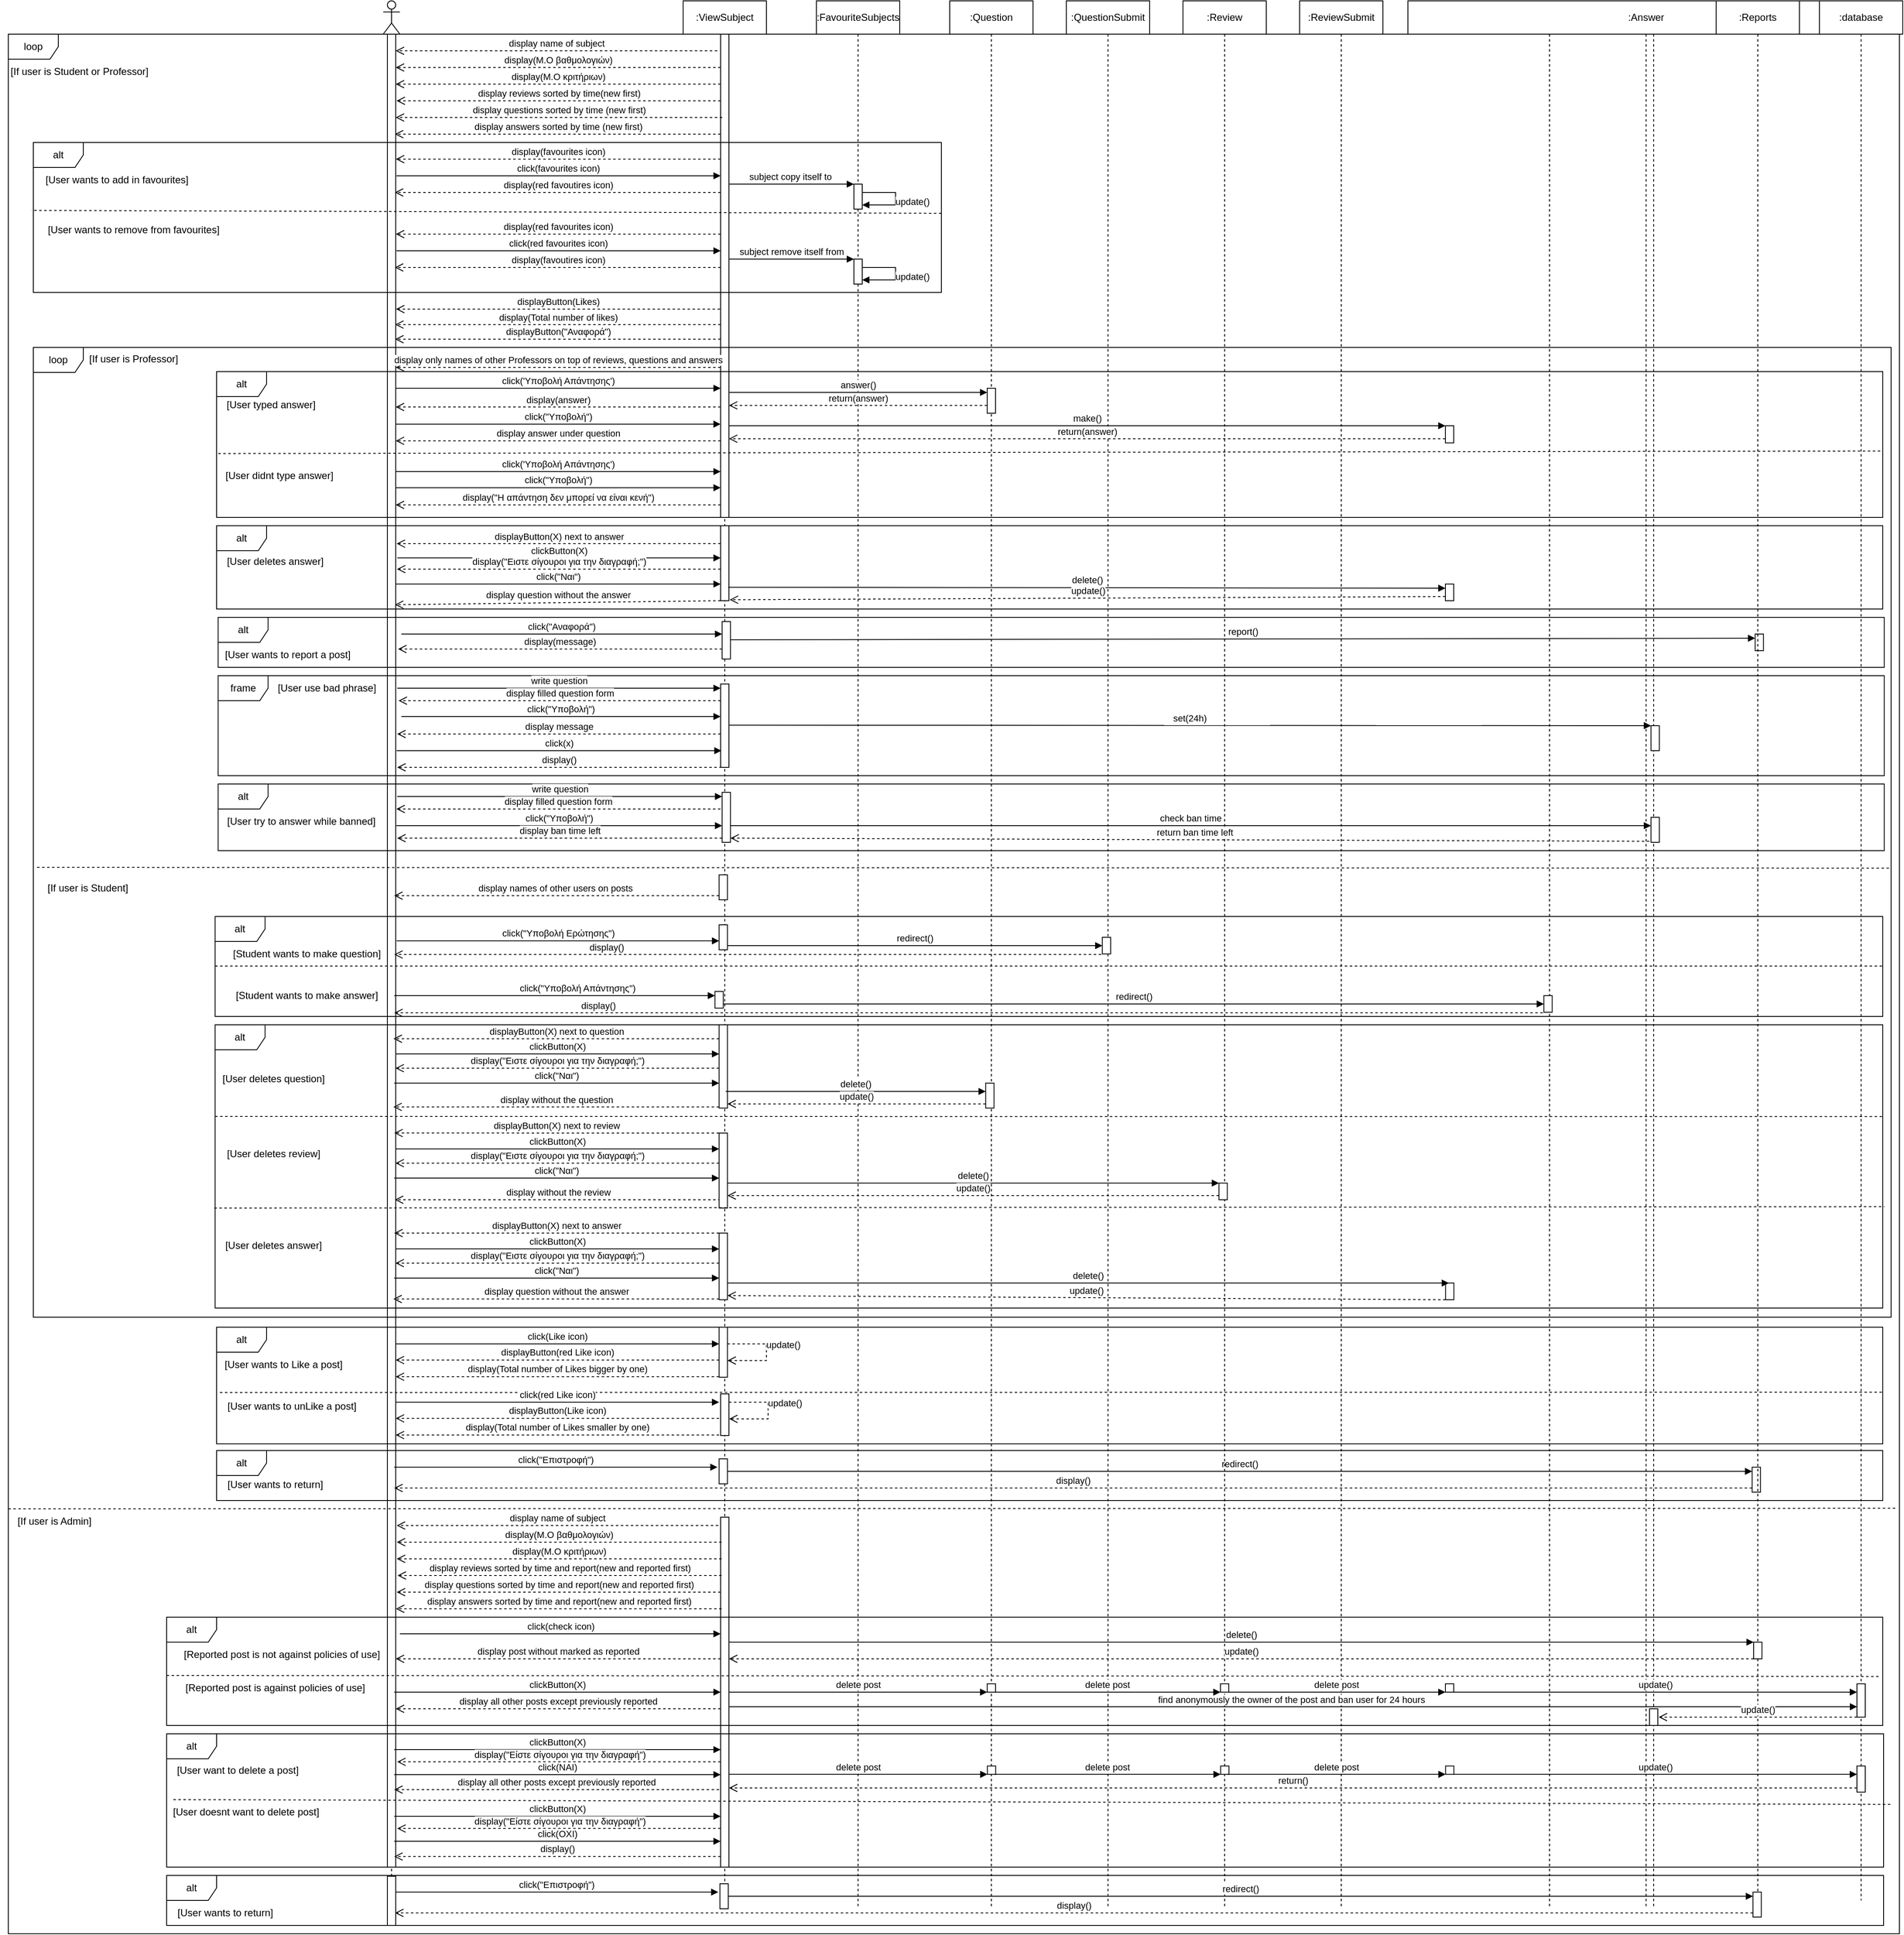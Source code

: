 <mxfile version="27.0.6">
  <diagram name="Σελίδα-1" id="hr5dpCgwgSd_6nHD5aK8">
    <mxGraphModel dx="2163" dy="1974" grid="1" gridSize="10" guides="1" tooltips="1" connect="1" arrows="1" fold="1" page="1" pageScale="1" pageWidth="827" pageHeight="1169" math="0" shadow="0" adaptiveColors="none">
      <root>
        <mxCell id="0" />
        <mxCell id="1" parent="0" />
        <mxCell id="bQHOH_I6Ja8qdcvXM0UX-1" value="" style="shape=umlLifeline;perimeter=lifelinePerimeter;whiteSpace=wrap;html=1;container=1;dropTarget=0;collapsible=0;recursiveResize=0;outlineConnect=0;portConstraint=eastwest;newEdgeStyle={&quot;curved&quot;:0,&quot;rounded&quot;:0};participant=umlActor;" parent="1" vertex="1">
          <mxGeometry x="-170" y="40" width="20" height="2260" as="geometry" />
        </mxCell>
        <mxCell id="iFTr5tWUDFYHvhhnAy_k-7" value="" style="html=1;points=[[0,0,0,0,5],[0,1,0,0,-5],[1,0,0,0,5],[1,1,0,0,-5]];perimeter=orthogonalPerimeter;outlineConnect=0;targetShapes=umlLifeline;portConstraint=eastwest;newEdgeStyle={&quot;curved&quot;:0,&quot;rounded&quot;:0};" parent="bQHOH_I6Ja8qdcvXM0UX-1" vertex="1">
          <mxGeometry x="5" y="40" width="10" height="2200" as="geometry" />
        </mxCell>
        <mxCell id="bQHOH_I6Ja8qdcvXM0UX-2" value=":ViewSubject" style="shape=umlLifeline;perimeter=lifelinePerimeter;whiteSpace=wrap;html=1;container=1;dropTarget=0;collapsible=0;recursiveResize=0;outlineConnect=0;portConstraint=eastwest;newEdgeStyle={&quot;curved&quot;:0,&quot;rounded&quot;:0};" parent="1" vertex="1">
          <mxGeometry x="190" y="40" width="100" height="2290" as="geometry" />
        </mxCell>
        <mxCell id="umPWyZCTSn35qCfh2jRe-1" value="" style="html=1;points=[[0,0,0,0,5],[0,1,0,0,-5],[1,0,0,0,5],[1,1,0,0,-5]];perimeter=orthogonalPerimeter;outlineConnect=0;targetShapes=umlLifeline;portConstraint=eastwest;newEdgeStyle={&quot;curved&quot;:0,&quot;rounded&quot;:0};" parent="bQHOH_I6Ja8qdcvXM0UX-2" vertex="1">
          <mxGeometry x="45" y="40" width="10" height="580" as="geometry" />
        </mxCell>
        <mxCell id="sup1c5iabnE1_cBQusQB-2" value="" style="html=1;points=[[0,0,0,0,5],[0,1,0,0,-5],[1,0,0,0,5],[1,1,0,0,-5]];perimeter=orthogonalPerimeter;outlineConnect=0;targetShapes=umlLifeline;portConstraint=eastwest;newEdgeStyle={&quot;curved&quot;:0,&quot;rounded&quot;:0};" parent="bQHOH_I6Ja8qdcvXM0UX-2" vertex="1">
          <mxGeometry x="43.2" y="1049" width="10" height="30" as="geometry" />
        </mxCell>
        <mxCell id="bQHOH_I6Ja8qdcvXM0UX-3" value=":FavouriteSubjects" style="shape=umlLifeline;perimeter=lifelinePerimeter;whiteSpace=wrap;html=1;container=1;dropTarget=0;collapsible=0;recursiveResize=0;outlineConnect=0;portConstraint=eastwest;newEdgeStyle={&quot;curved&quot;:0,&quot;rounded&quot;:0};" parent="1" vertex="1">
          <mxGeometry x="350" y="40" width="100" height="2290" as="geometry" />
        </mxCell>
        <mxCell id="umPWyZCTSn35qCfh2jRe-10" value="" style="html=1;points=[[0,0,0,0,5],[0,1,0,0,-5],[1,0,0,0,5],[1,1,0,0,-5]];perimeter=orthogonalPerimeter;outlineConnect=0;targetShapes=umlLifeline;portConstraint=eastwest;newEdgeStyle={&quot;curved&quot;:0,&quot;rounded&quot;:0};" parent="bQHOH_I6Ja8qdcvXM0UX-3" vertex="1">
          <mxGeometry x="45" y="220" width="10" height="30" as="geometry" />
        </mxCell>
        <mxCell id="umPWyZCTSn35qCfh2jRe-12" value="update()" style="html=1;verticalAlign=bottom;endArrow=block;curved=0;rounded=0;" parent="bQHOH_I6Ja8qdcvXM0UX-3" source="umPWyZCTSn35qCfh2jRe-10" target="umPWyZCTSn35qCfh2jRe-10" edge="1">
          <mxGeometry x="0.176" y="21" width="80" relative="1" as="geometry">
            <mxPoint x="60" y="240" as="sourcePoint" />
            <mxPoint x="60" y="255" as="targetPoint" />
            <Array as="points">
              <mxPoint x="95" y="230" />
              <mxPoint x="95" y="245" />
            </Array>
            <mxPoint x="21" y="-16" as="offset" />
          </mxGeometry>
        </mxCell>
        <mxCell id="bQHOH_I6Ja8qdcvXM0UX-4" value=":Question" style="shape=umlLifeline;perimeter=lifelinePerimeter;whiteSpace=wrap;html=1;container=1;dropTarget=0;collapsible=0;recursiveResize=0;outlineConnect=0;portConstraint=eastwest;newEdgeStyle={&quot;curved&quot;:0,&quot;rounded&quot;:0};" parent="1" vertex="1">
          <mxGeometry x="510" y="40" width="100" height="2290" as="geometry" />
        </mxCell>
        <mxCell id="umPWyZCTSn35qCfh2jRe-20" value="" style="html=1;points=[[0,0,0,0,5],[0,1,0,0,-5],[1,0,0,0,5],[1,1,0,0,-5]];perimeter=orthogonalPerimeter;outlineConnect=0;targetShapes=umlLifeline;portConstraint=eastwest;newEdgeStyle={&quot;curved&quot;:0,&quot;rounded&quot;:0};" parent="bQHOH_I6Ja8qdcvXM0UX-4" vertex="1">
          <mxGeometry x="45" y="465" width="10" height="30" as="geometry" />
        </mxCell>
        <mxCell id="bQHOH_I6Ja8qdcvXM0UX-5" value=":BanTimer" style="shape=umlLifeline;perimeter=lifelinePerimeter;whiteSpace=wrap;html=1;container=1;dropTarget=0;collapsible=0;recursiveResize=0;outlineConnect=0;portConstraint=eastwest;newEdgeStyle={&quot;curved&quot;:0,&quot;rounded&quot;:0};" parent="1" vertex="1">
          <mxGeometry x="1300" y="40" width="110" height="2290" as="geometry" />
        </mxCell>
        <mxCell id="sup1c5iabnE1_cBQusQB-34" value="" style="html=1;points=[[0,0,0,0,5],[0,1,0,0,-5],[1,0,0,0,5],[1,1,0,0,-5]];perimeter=orthogonalPerimeter;outlineConnect=0;targetShapes=umlLifeline;portConstraint=eastwest;newEdgeStyle={&quot;curved&quot;:0,&quot;rounded&quot;:0};" parent="bQHOH_I6Ja8qdcvXM0UX-5" vertex="1">
          <mxGeometry x="-1066.8" y="1750" width="10" height="30" as="geometry" />
        </mxCell>
        <mxCell id="sup1c5iabnE1_cBQusQB-33" value="click(&quot;Επιστροφή&quot;)" style="html=1;verticalAlign=bottom;endArrow=block;curved=0;rounded=0;" parent="bQHOH_I6Ja8qdcvXM0UX-5" edge="1">
          <mxGeometry width="80" relative="1" as="geometry">
            <mxPoint x="-1456.8" y="1760" as="sourcePoint" />
            <mxPoint x="-1068.8" y="1760" as="targetPoint" />
          </mxGeometry>
        </mxCell>
        <mxCell id="sup1c5iabnE1_cBQusQB-39" value="redirect()" style="html=1;verticalAlign=bottom;endArrow=block;curved=0;rounded=0;entryX=0;entryY=0;entryDx=0;entryDy=5;entryPerimeter=0;" parent="bQHOH_I6Ja8qdcvXM0UX-5" source="sup1c5iabnE1_cBQusQB-34" target="sup1c5iabnE1_cBQusQB-38" edge="1">
          <mxGeometry width="80" relative="1" as="geometry">
            <mxPoint x="-1061.8" y="1775" as="sourcePoint" />
            <mxPoint x="-771.8" y="1780" as="targetPoint" />
          </mxGeometry>
        </mxCell>
        <mxCell id="sup1c5iabnE1_cBQusQB-31" value="alt" style="shape=umlFrame;whiteSpace=wrap;html=1;pointerEvents=0;" parent="bQHOH_I6Ja8qdcvXM0UX-5" vertex="1">
          <mxGeometry x="-1670" y="1740" width="2000" height="60" as="geometry" />
        </mxCell>
        <mxCell id="sup1c5iabnE1_cBQusQB-38" value="" style="html=1;points=[[0,0,0,0,5],[0,1,0,0,-5],[1,0,0,0,5],[1,1,0,0,-5]];perimeter=orthogonalPerimeter;outlineConnect=0;targetShapes=umlLifeline;portConstraint=eastwest;newEdgeStyle={&quot;curved&quot;:0,&quot;rounded&quot;:0};" parent="bQHOH_I6Ja8qdcvXM0UX-5" vertex="1">
          <mxGeometry x="173.2" y="1760" width="10" height="30" as="geometry" />
        </mxCell>
        <mxCell id="sup1c5iabnE1_cBQusQB-40" value="display()" style="html=1;verticalAlign=bottom;endArrow=open;dashed=1;endSize=8;curved=0;rounded=0;exitX=0;exitY=1;exitDx=0;exitDy=-5;exitPerimeter=0;" parent="bQHOH_I6Ja8qdcvXM0UX-5" source="sup1c5iabnE1_cBQusQB-38" edge="1">
          <mxGeometry relative="1" as="geometry">
            <mxPoint x="148.2" y="1789.67" as="sourcePoint" />
            <mxPoint x="-1456.8" y="1785" as="targetPoint" />
          </mxGeometry>
        </mxCell>
        <mxCell id="sup1c5iabnE1_cBQusQB-32" value="[User wants to return]" style="text;html=1;align=center;verticalAlign=middle;resizable=0;points=[];autosize=1;strokeColor=none;fillColor=none;" parent="bQHOH_I6Ja8qdcvXM0UX-5" vertex="1">
          <mxGeometry x="-1670" y="1766" width="140" height="30" as="geometry" />
        </mxCell>
        <mxCell id="iFTr5tWUDFYHvhhnAy_k-92" value="" style="html=1;points=[[0,0,0,0,5],[0,1,0,0,-5],[1,0,0,0,5],[1,1,0,0,-5]];perimeter=orthogonalPerimeter;outlineConnect=0;targetShapes=umlLifeline;portConstraint=eastwest;newEdgeStyle={&quot;curved&quot;:0,&quot;rounded&quot;:0};" parent="bQHOH_I6Ja8qdcvXM0UX-5" vertex="1">
          <mxGeometry x="50" y="2050" width="10" height="20" as="geometry" />
        </mxCell>
        <mxCell id="bQHOH_I6Ja8qdcvXM0UX-6" value=":Review" style="shape=umlLifeline;perimeter=lifelinePerimeter;whiteSpace=wrap;html=1;container=1;dropTarget=0;collapsible=0;recursiveResize=0;outlineConnect=0;portConstraint=eastwest;newEdgeStyle={&quot;curved&quot;:0,&quot;rounded&quot;:0};" parent="1" vertex="1">
          <mxGeometry x="790" y="40" width="100" height="2290" as="geometry" />
        </mxCell>
        <mxCell id="bQHOH_I6Ja8qdcvXM0UX-7" value=":ReviewSubmit" style="shape=umlLifeline;perimeter=lifelinePerimeter;whiteSpace=wrap;html=1;container=1;dropTarget=0;collapsible=0;recursiveResize=0;outlineConnect=0;portConstraint=eastwest;newEdgeStyle={&quot;curved&quot;:0,&quot;rounded&quot;:0};" parent="1" vertex="1">
          <mxGeometry x="930" y="40" width="100" height="2290" as="geometry" />
        </mxCell>
        <mxCell id="bQHOH_I6Ja8qdcvXM0UX-9" value=":QuestionSubmit" style="shape=umlLifeline;perimeter=lifelinePerimeter;whiteSpace=wrap;html=1;container=1;dropTarget=0;collapsible=0;recursiveResize=0;outlineConnect=0;portConstraint=eastwest;newEdgeStyle={&quot;curved&quot;:0,&quot;rounded&quot;:0};" parent="1" vertex="1">
          <mxGeometry x="650" y="40" width="100" height="2290" as="geometry" />
        </mxCell>
        <mxCell id="bQHOH_I6Ja8qdcvXM0UX-10" value=":AnswerSubmit" style="shape=umlLifeline;perimeter=lifelinePerimeter;whiteSpace=wrap;html=1;container=1;dropTarget=0;collapsible=0;recursiveResize=0;outlineConnect=0;portConstraint=eastwest;newEdgeStyle={&quot;curved&quot;:0,&quot;rounded&quot;:0};" parent="1" vertex="1">
          <mxGeometry x="1180" y="40" width="100" height="2290" as="geometry" />
        </mxCell>
        <mxCell id="umPWyZCTSn35qCfh2jRe-2" value="display name of subject" style="html=1;verticalAlign=bottom;endArrow=open;dashed=1;endSize=8;curved=0;rounded=0;exitX=-0.4;exitY=0.2;exitDx=0;exitDy=0;exitPerimeter=0;" parent="1" edge="1">
          <mxGeometry relative="1" as="geometry">
            <mxPoint x="231" y="100" as="sourcePoint" />
            <mxPoint x="-155" y="100" as="targetPoint" />
          </mxGeometry>
        </mxCell>
        <mxCell id="umPWyZCTSn35qCfh2jRe-3" value="display(Μ.Ο βαθμολογιών)" style="html=1;verticalAlign=bottom;endArrow=open;dashed=1;endSize=8;curved=0;rounded=0;entryX=1;entryY=0.054;entryDx=0;entryDy=0;entryPerimeter=0;" parent="1" edge="1">
          <mxGeometry relative="1" as="geometry">
            <mxPoint x="235" y="120.0" as="sourcePoint" />
            <mxPoint x="-155" y="120.0" as="targetPoint" />
          </mxGeometry>
        </mxCell>
        <mxCell id="umPWyZCTSn35qCfh2jRe-4" value="display(Μ.Ο κριτήριων)" style="html=1;verticalAlign=bottom;endArrow=open;dashed=1;endSize=8;curved=0;rounded=0;entryX=1;entryY=0.086;entryDx=0;entryDy=0;entryPerimeter=0;" parent="1" edge="1">
          <mxGeometry relative="1" as="geometry">
            <mxPoint x="235" y="140.0" as="sourcePoint" />
            <mxPoint x="-155" y="140.0" as="targetPoint" />
          </mxGeometry>
        </mxCell>
        <mxCell id="umPWyZCTSn35qCfh2jRe-5" value="display reviews sorted by time(new first)" style="html=1;verticalAlign=bottom;endArrow=open;dashed=1;endSize=8;curved=0;rounded=0;entryX=1.1;entryY=0.107;entryDx=0;entryDy=0;entryPerimeter=0;" parent="1" edge="1">
          <mxGeometry relative="1" as="geometry">
            <mxPoint x="235" y="160.0" as="sourcePoint" />
            <mxPoint x="-154" y="160.0" as="targetPoint" />
          </mxGeometry>
        </mxCell>
        <mxCell id="umPWyZCTSn35qCfh2jRe-6" value="display questions sorted by time (new first)" style="html=1;verticalAlign=bottom;endArrow=open;dashed=1;endSize=8;curved=0;rounded=0;exitX=-0.3;exitY=0.842;exitDx=0;exitDy=0;exitPerimeter=0;" parent="1" edge="1">
          <mxGeometry relative="1" as="geometry">
            <mxPoint x="237" y="180.0" as="sourcePoint" />
            <mxPoint x="-155.0" y="180" as="targetPoint" />
          </mxGeometry>
        </mxCell>
        <mxCell id="umPWyZCTSn35qCfh2jRe-7" value="display answers sorted by time (new first)" style="html=1;verticalAlign=bottom;endArrow=open;dashed=1;endSize=8;curved=0;rounded=0;" parent="1" source="umPWyZCTSn35qCfh2jRe-1" edge="1">
          <mxGeometry relative="1" as="geometry">
            <mxPoint x="40" y="200" as="sourcePoint" />
            <mxPoint x="-156" y="200" as="targetPoint" />
          </mxGeometry>
        </mxCell>
        <mxCell id="umPWyZCTSn35qCfh2jRe-8" value="click(favourites icon)" style="html=1;verticalAlign=bottom;endArrow=block;curved=0;rounded=0;entryX=-0.086;entryY=0.739;entryDx=0;entryDy=0;entryPerimeter=0;" parent="1" edge="1">
          <mxGeometry width="80" relative="1" as="geometry">
            <mxPoint x="-154.14" y="250.0" as="sourcePoint" />
            <mxPoint x="235.0" y="250.0" as="targetPoint" />
          </mxGeometry>
        </mxCell>
        <mxCell id="umPWyZCTSn35qCfh2jRe-9" value="subject copy itself to&amp;nbsp;" style="html=1;verticalAlign=bottom;endArrow=block;curved=0;rounded=0;" parent="1" edge="1">
          <mxGeometry width="80" relative="1" as="geometry">
            <mxPoint x="245" y="260" as="sourcePoint" />
            <mxPoint x="395" y="260" as="targetPoint" />
          </mxGeometry>
        </mxCell>
        <mxCell id="umPWyZCTSn35qCfh2jRe-15" value="loop" style="shape=umlFrame;whiteSpace=wrap;html=1;pointerEvents=0;" parent="1" vertex="1">
          <mxGeometry x="-620" y="80" width="2270" height="2280" as="geometry" />
        </mxCell>
        <mxCell id="umPWyZCTSn35qCfh2jRe-16" value="[If user is Student or Professor]" style="text;html=1;align=center;verticalAlign=middle;resizable=0;points=[];autosize=1;strokeColor=none;fillColor=none;" parent="1" vertex="1">
          <mxGeometry x="-630" y="110" width="190" height="30" as="geometry" />
        </mxCell>
        <mxCell id="umPWyZCTSn35qCfh2jRe-17" value="loop" style="shape=umlFrame;whiteSpace=wrap;html=1;pointerEvents=0;" parent="1" vertex="1">
          <mxGeometry x="-590" y="456" width="2230" height="1164" as="geometry" />
        </mxCell>
        <mxCell id="umPWyZCTSn35qCfh2jRe-23" value="click(&#39;Υποβολή Απάντησης&#39;)" style="html=1;verticalAlign=bottom;endArrow=block;curved=0;rounded=0;entryX=0;entryY=0;entryDx=0;entryDy=5;entryPerimeter=0;" parent="1" edge="1">
          <mxGeometry width="80" relative="1" as="geometry">
            <mxPoint x="-155.0" y="505.0" as="sourcePoint" />
            <mxPoint x="235" y="505.0" as="targetPoint" />
          </mxGeometry>
        </mxCell>
        <mxCell id="umPWyZCTSn35qCfh2jRe-24" value="display(red favoutires icon)" style="html=1;verticalAlign=bottom;endArrow=open;dashed=1;endSize=8;curved=0;rounded=0;entryX=0.894;entryY=0.174;entryDx=0;entryDy=0;entryPerimeter=0;" parent="1" edge="1">
          <mxGeometry relative="1" as="geometry">
            <mxPoint x="235" y="270.0" as="sourcePoint" />
            <mxPoint x="-156.06" y="270.0" as="targetPoint" />
          </mxGeometry>
        </mxCell>
        <mxCell id="umPWyZCTSn35qCfh2jRe-25" value="display(favourites icon)" style="html=1;verticalAlign=bottom;endArrow=open;dashed=1;endSize=8;curved=0;rounded=0;entryX=1.012;entryY=0.158;entryDx=0;entryDy=0;entryPerimeter=0;" parent="1" edge="1">
          <mxGeometry relative="1" as="geometry">
            <mxPoint x="235" y="230.0" as="sourcePoint" />
            <mxPoint x="-154.88" y="230.0" as="targetPoint" />
          </mxGeometry>
        </mxCell>
        <mxCell id="umPWyZCTSn35qCfh2jRe-26" value="answer()" style="html=1;verticalAlign=bottom;endArrow=block;curved=0;rounded=0;" parent="1" edge="1">
          <mxGeometry width="80" relative="1" as="geometry">
            <mxPoint x="245" y="510.0" as="sourcePoint" />
            <mxPoint x="555" y="510.0" as="targetPoint" />
          </mxGeometry>
        </mxCell>
        <mxCell id="umPWyZCTSn35qCfh2jRe-28" value="display only names of other Professors on top of reviews, questions and answers" style="html=1;verticalAlign=bottom;endArrow=open;dashed=1;endSize=8;curved=0;rounded=0;exitX=0;exitY=0;exitDx=0;exitDy=5;exitPerimeter=0;" parent="1" edge="1">
          <mxGeometry relative="1" as="geometry">
            <mxPoint x="235" y="480" as="sourcePoint" />
            <mxPoint x="-155.0" y="480" as="targetPoint" />
          </mxGeometry>
        </mxCell>
        <mxCell id="umPWyZCTSn35qCfh2jRe-29" value="return(answer)" style="html=1;verticalAlign=bottom;endArrow=open;dashed=1;endSize=8;curved=0;rounded=0;exitX=0;exitY=1;exitDx=0;exitDy=-5;exitPerimeter=0;" parent="1" edge="1">
          <mxGeometry relative="1" as="geometry">
            <mxPoint x="555" y="525.59" as="sourcePoint" />
            <mxPoint x="245" y="525.59" as="targetPoint" />
          </mxGeometry>
        </mxCell>
        <mxCell id="umPWyZCTSn35qCfh2jRe-30" value="display answer under question" style="html=1;verticalAlign=bottom;endArrow=open;dashed=1;endSize=8;curved=0;rounded=0;exitX=0;exitY=1;exitDx=0;exitDy=-5;exitPerimeter=0;" parent="1" edge="1">
          <mxGeometry relative="1" as="geometry">
            <mxPoint x="235" y="568.09" as="sourcePoint" />
            <mxPoint x="-155.0" y="568.09" as="targetPoint" />
          </mxGeometry>
        </mxCell>
        <mxCell id="umPWyZCTSn35qCfh2jRe-33" value="alt" style="shape=umlFrame;whiteSpace=wrap;html=1;pointerEvents=0;" parent="1" vertex="1">
          <mxGeometry x="-590" y="210" width="1090" height="180" as="geometry" />
        </mxCell>
        <mxCell id="umPWyZCTSn35qCfh2jRe-34" value="[User wants to add in favourites]" style="text;html=1;align=center;verticalAlign=middle;resizable=0;points=[];autosize=1;strokeColor=none;fillColor=none;" parent="1" vertex="1">
          <mxGeometry x="-585" y="240" width="190" height="30" as="geometry" />
        </mxCell>
        <mxCell id="umPWyZCTSn35qCfh2jRe-35" value="displayButton(Likes)" style="html=1;verticalAlign=bottom;endArrow=open;dashed=1;endSize=8;curved=0;rounded=0;" parent="1" edge="1">
          <mxGeometry relative="1" as="geometry">
            <mxPoint x="234.29" y="410" as="sourcePoint" />
            <mxPoint x="-154.71" y="410" as="targetPoint" />
          </mxGeometry>
        </mxCell>
        <mxCell id="umPWyZCTSn35qCfh2jRe-36" value="display(Total number of likes)" style="html=1;verticalAlign=bottom;endArrow=open;dashed=1;endSize=8;curved=0;rounded=0;exitX=0.071;exitY=0.891;exitDx=0;exitDy=0;exitPerimeter=0;" parent="1" edge="1">
          <mxGeometry relative="1" as="geometry">
            <mxPoint x="235.0" y="428.57" as="sourcePoint" />
            <mxPoint x="-155.71" y="428.57" as="targetPoint" />
          </mxGeometry>
        </mxCell>
        <mxCell id="umPWyZCTSn35qCfh2jRe-37" value="displayButton(&quot;Αναφορά&quot;)" style="html=1;verticalAlign=bottom;endArrow=open;dashed=1;endSize=8;curved=0;rounded=0;exitX=0.071;exitY=0.956;exitDx=0;exitDy=0;exitPerimeter=0;" parent="1" edge="1">
          <mxGeometry x="-0.0" relative="1" as="geometry">
            <mxPoint x="235.0" y="446.12" as="sourcePoint" />
            <mxPoint x="-155.71" y="446.12" as="targetPoint" />
            <mxPoint as="offset" />
          </mxGeometry>
        </mxCell>
        <mxCell id="umPWyZCTSn35qCfh2jRe-40" value="[User wants to remove from favourites]" style="text;html=1;align=center;verticalAlign=middle;resizable=0;points=[];autosize=1;strokeColor=none;fillColor=none;" parent="1" vertex="1">
          <mxGeometry x="-585" y="300" width="230" height="30" as="geometry" />
        </mxCell>
        <mxCell id="umPWyZCTSn35qCfh2jRe-41" value="" style="endArrow=none;dashed=1;html=1;rounded=0;entryX=-0.002;entryY=0.453;entryDx=0;entryDy=0;entryPerimeter=0;" parent="1" target="umPWyZCTSn35qCfh2jRe-33" edge="1">
          <mxGeometry width="50" height="50" relative="1" as="geometry">
            <mxPoint x="500" y="295" as="sourcePoint" />
            <mxPoint x="-592" y="295" as="targetPoint" />
          </mxGeometry>
        </mxCell>
        <mxCell id="6N2LkT_Mv0cyzMm328XM-1" value="click(red favourites icon)" style="html=1;verticalAlign=bottom;endArrow=block;curved=0;rounded=0;entryX=-0.086;entryY=0.739;entryDx=0;entryDy=0;entryPerimeter=0;" parent="1" edge="1">
          <mxGeometry width="80" relative="1" as="geometry">
            <mxPoint x="-154.14" y="340.0" as="sourcePoint" />
            <mxPoint x="235.0" y="340.0" as="targetPoint" />
          </mxGeometry>
        </mxCell>
        <mxCell id="6N2LkT_Mv0cyzMm328XM-2" value="display(favoutires icon)" style="html=1;verticalAlign=bottom;endArrow=open;dashed=1;endSize=8;curved=0;rounded=0;entryX=0.894;entryY=0.174;entryDx=0;entryDy=0;entryPerimeter=0;" parent="1" edge="1">
          <mxGeometry relative="1" as="geometry">
            <mxPoint x="235" y="360.0" as="sourcePoint" />
            <mxPoint x="-156.06" y="360.0" as="targetPoint" />
          </mxGeometry>
        </mxCell>
        <mxCell id="6N2LkT_Mv0cyzMm328XM-3" value="display(red favourites icon)" style="html=1;verticalAlign=bottom;endArrow=open;dashed=1;endSize=8;curved=0;rounded=0;entryX=1.012;entryY=0.158;entryDx=0;entryDy=0;entryPerimeter=0;" parent="1" edge="1">
          <mxGeometry relative="1" as="geometry">
            <mxPoint x="235" y="320.0" as="sourcePoint" />
            <mxPoint x="-154.88" y="320.0" as="targetPoint" />
          </mxGeometry>
        </mxCell>
        <mxCell id="6N2LkT_Mv0cyzMm328XM-8" value="" style="html=1;points=[[0,0,0,0,5],[0,1,0,0,-5],[1,0,0,0,5],[1,1,0,0,-5]];perimeter=orthogonalPerimeter;outlineConnect=0;targetShapes=umlLifeline;portConstraint=eastwest;newEdgeStyle={&quot;curved&quot;:0,&quot;rounded&quot;:0};" parent="1" vertex="1">
          <mxGeometry x="395" y="350" width="10" height="30" as="geometry" />
        </mxCell>
        <mxCell id="6N2LkT_Mv0cyzMm328XM-9" value="update()" style="html=1;verticalAlign=bottom;endArrow=block;curved=0;rounded=0;" parent="1" source="6N2LkT_Mv0cyzMm328XM-8" target="6N2LkT_Mv0cyzMm328XM-8" edge="1">
          <mxGeometry x="0.176" y="21" width="80" relative="1" as="geometry">
            <mxPoint x="410" y="370" as="sourcePoint" />
            <mxPoint x="410" y="385" as="targetPoint" />
            <Array as="points">
              <mxPoint x="445" y="360" />
              <mxPoint x="445" y="375" />
            </Array>
            <mxPoint x="21" y="-16" as="offset" />
          </mxGeometry>
        </mxCell>
        <mxCell id="6N2LkT_Mv0cyzMm328XM-10" value="subject remove itself from" style="html=1;verticalAlign=bottom;endArrow=block;curved=0;rounded=0;" parent="1" edge="1">
          <mxGeometry width="80" relative="1" as="geometry">
            <mxPoint x="245" y="350" as="sourcePoint" />
            <mxPoint x="395" y="350" as="targetPoint" />
          </mxGeometry>
        </mxCell>
        <mxCell id="6N2LkT_Mv0cyzMm328XM-12" value="[If user is Professor]" style="text;html=1;align=center;verticalAlign=middle;resizable=0;points=[];autosize=1;strokeColor=none;fillColor=none;" parent="1" vertex="1">
          <mxGeometry x="-535" y="455" width="130" height="30" as="geometry" />
        </mxCell>
        <mxCell id="6N2LkT_Mv0cyzMm328XM-15" value="display(answer)" style="html=1;verticalAlign=bottom;endArrow=open;dashed=1;endSize=8;curved=0;rounded=0;" parent="1" edge="1">
          <mxGeometry relative="1" as="geometry">
            <mxPoint x="235" y="527.5" as="sourcePoint" />
            <mxPoint x="-155.0" y="527.5" as="targetPoint" />
          </mxGeometry>
        </mxCell>
        <mxCell id="6N2LkT_Mv0cyzMm328XM-16" value="click(&quot;Υποβολή&quot;)" style="html=1;verticalAlign=bottom;endArrow=block;curved=0;rounded=0;exitX=1.012;exitY=0.557;exitDx=0;exitDy=0;exitPerimeter=0;" parent="1" edge="1">
          <mxGeometry width="80" relative="1" as="geometry">
            <mxPoint x="-154.88" y="548.09" as="sourcePoint" />
            <mxPoint x="235" y="548.09" as="targetPoint" />
          </mxGeometry>
        </mxCell>
        <mxCell id="6N2LkT_Mv0cyzMm328XM-17" value="alt" style="shape=umlFrame;whiteSpace=wrap;html=1;pointerEvents=0;" parent="1" vertex="1">
          <mxGeometry x="-370" y="485" width="2000" height="175" as="geometry" />
        </mxCell>
        <mxCell id="6N2LkT_Mv0cyzMm328XM-18" value="[User typed answer]" style="text;html=1;align=center;verticalAlign=middle;resizable=0;points=[];autosize=1;strokeColor=none;fillColor=none;" parent="1" vertex="1">
          <mxGeometry x="-370" y="510" width="130" height="30" as="geometry" />
        </mxCell>
        <mxCell id="6N2LkT_Mv0cyzMm328XM-19" value="" style="endArrow=none;dashed=1;html=1;rounded=0;entryX=0.999;entryY=0.545;entryDx=0;entryDy=0;entryPerimeter=0;exitX=0.001;exitY=0.562;exitDx=0;exitDy=0;exitPerimeter=0;" parent="1" source="6N2LkT_Mv0cyzMm328XM-17" target="6N2LkT_Mv0cyzMm328XM-17" edge="1">
          <mxGeometry width="50" height="50" relative="1" as="geometry">
            <mxPoint x="-370.0" y="589.243" as="sourcePoint" />
            <mxPoint x="-260" y="590.75" as="targetPoint" />
          </mxGeometry>
        </mxCell>
        <mxCell id="6N2LkT_Mv0cyzMm328XM-20" value="[User didnt type answer]" style="text;html=1;align=center;verticalAlign=middle;resizable=0;points=[];autosize=1;strokeColor=none;fillColor=none;" parent="1" vertex="1">
          <mxGeometry x="-370" y="595" width="150" height="30" as="geometry" />
        </mxCell>
        <mxCell id="6N2LkT_Mv0cyzMm328XM-21" value="click(&#39;Υποβολή Απάντησης&#39;)" style="html=1;verticalAlign=bottom;endArrow=block;curved=0;rounded=0;entryX=0;entryY=0;entryDx=0;entryDy=5;entryPerimeter=0;" parent="1" edge="1">
          <mxGeometry width="80" relative="1" as="geometry">
            <mxPoint x="-155.0" y="605.0" as="sourcePoint" />
            <mxPoint x="235" y="605.0" as="targetPoint" />
          </mxGeometry>
        </mxCell>
        <mxCell id="6N2LkT_Mv0cyzMm328XM-22" value="display(&quot;Η απάντηση δεν μπορεί να είναι κενή&quot;)" style="html=1;verticalAlign=bottom;endArrow=open;dashed=1;endSize=8;curved=0;rounded=0;exitX=0;exitY=1;exitDx=0;exitDy=-5;exitPerimeter=0;" parent="1" edge="1">
          <mxGeometry relative="1" as="geometry">
            <mxPoint x="235" y="645" as="sourcePoint" />
            <mxPoint x="-155.0" y="645" as="targetPoint" />
          </mxGeometry>
        </mxCell>
        <mxCell id="6N2LkT_Mv0cyzMm328XM-23" value="click(&quot;Υποβολή&quot;)" style="html=1;verticalAlign=bottom;endArrow=block;curved=0;rounded=0;exitX=1.012;exitY=0.557;exitDx=0;exitDy=0;exitPerimeter=0;" parent="1" edge="1">
          <mxGeometry width="80" relative="1" as="geometry">
            <mxPoint x="-154.88" y="624.41" as="sourcePoint" />
            <mxPoint x="235" y="624.41" as="targetPoint" />
          </mxGeometry>
        </mxCell>
        <mxCell id="6N2LkT_Mv0cyzMm328XM-26" value="[If user is Student]" style="text;html=1;align=center;verticalAlign=middle;resizable=0;points=[];autosize=1;strokeColor=none;fillColor=none;" parent="1" vertex="1">
          <mxGeometry x="-585" y="1090" width="120" height="30" as="geometry" />
        </mxCell>
        <mxCell id="6N2LkT_Mv0cyzMm328XM-27" value="" style="endArrow=none;dashed=1;html=1;rounded=0;exitX=0.003;exitY=0.387;exitDx=0;exitDy=0;exitPerimeter=0;" parent="1" edge="1">
          <mxGeometry width="50" height="50" relative="1" as="geometry">
            <mxPoint x="-585.54" y="1080.005" as="sourcePoint" />
            <mxPoint x="1640" y="1081" as="targetPoint" />
          </mxGeometry>
        </mxCell>
        <mxCell id="6N2LkT_Mv0cyzMm328XM-28" value="alt" style="shape=umlFrame;whiteSpace=wrap;html=1;pointerEvents=0;" parent="1" vertex="1">
          <mxGeometry x="-371.8" y="1139" width="2001.8" height="120" as="geometry" />
        </mxCell>
        <mxCell id="6N2LkT_Mv0cyzMm328XM-29" value="[Student wants to make question]" style="text;html=1;align=center;verticalAlign=middle;resizable=0;points=[];autosize=1;strokeColor=none;fillColor=none;" parent="1" vertex="1">
          <mxGeometry x="-361.8" y="1169" width="200" height="30" as="geometry" />
        </mxCell>
        <mxCell id="6N2LkT_Mv0cyzMm328XM-31" value="click(&quot;Υποβολή Ερώτησης&quot;)" style="html=1;verticalAlign=bottom;endArrow=block;curved=0;rounded=0;entryX=-0.282;entryY=0.915;entryDx=0;entryDy=0;entryPerimeter=0;" parent="1" edge="1">
          <mxGeometry width="80" relative="1" as="geometry">
            <mxPoint x="-153.98" y="1168.29" as="sourcePoint" />
            <mxPoint x="233.2" y="1168.29" as="targetPoint" />
          </mxGeometry>
        </mxCell>
        <mxCell id="6N2LkT_Mv0cyzMm328XM-32" value="redirect()" style="html=1;verticalAlign=bottom;endArrow=block;curved=0;rounded=0;" parent="1" target="6N2LkT_Mv0cyzMm328XM-33" edge="1">
          <mxGeometry width="80" relative="1" as="geometry">
            <mxPoint x="243.2" y="1174" as="sourcePoint" />
            <mxPoint x="345.259" y="1169" as="targetPoint" />
          </mxGeometry>
        </mxCell>
        <mxCell id="6N2LkT_Mv0cyzMm328XM-33" value="" style="html=1;points=[[0,0,0,0,5],[0,1,0,0,-5],[1,0,0,0,5],[1,1,0,0,-5]];perimeter=orthogonalPerimeter;outlineConnect=0;targetShapes=umlLifeline;portConstraint=eastwest;newEdgeStyle={&quot;curved&quot;:0,&quot;rounded&quot;:0};" parent="1" vertex="1">
          <mxGeometry x="693.2" y="1164" width="10" height="20" as="geometry" />
        </mxCell>
        <mxCell id="6N2LkT_Mv0cyzMm328XM-34" value="display()" style="html=1;verticalAlign=bottom;endArrow=open;dashed=1;endSize=8;curved=0;rounded=0;exitX=-0.133;exitY=1.033;exitDx=0;exitDy=0;exitPerimeter=0;" parent="1" source="6N2LkT_Mv0cyzMm328XM-33" edge="1">
          <mxGeometry x="0.399" relative="1" as="geometry">
            <mxPoint x="-21.8" y="1189" as="sourcePoint" />
            <mxPoint x="-156.8" y="1184.66" as="targetPoint" />
            <mxPoint as="offset" />
          </mxGeometry>
        </mxCell>
        <mxCell id="6N2LkT_Mv0cyzMm328XM-35" value="alt" style="shape=umlFrame;whiteSpace=wrap;html=1;pointerEvents=0;" parent="1" vertex="1">
          <mxGeometry x="-370" y="670" width="2000" height="100" as="geometry" />
        </mxCell>
        <mxCell id="6N2LkT_Mv0cyzMm328XM-36" value="[User deletes answer]" style="text;html=1;align=center;verticalAlign=middle;resizable=0;points=[];autosize=1;strokeColor=none;fillColor=none;" parent="1" vertex="1">
          <mxGeometry x="-370" y="698" width="140" height="30" as="geometry" />
        </mxCell>
        <mxCell id="6N2LkT_Mv0cyzMm328XM-37" value=":Answer" style="shape=umlLifeline;perimeter=lifelinePerimeter;whiteSpace=wrap;html=1;container=1;dropTarget=0;collapsible=0;recursiveResize=0;outlineConnect=0;portConstraint=eastwest;newEdgeStyle={&quot;curved&quot;:0,&quot;rounded&quot;:0};" parent="1" vertex="1">
          <mxGeometry x="1060" y="40" width="571.8" height="2290" as="geometry" />
        </mxCell>
        <mxCell id="6N2LkT_Mv0cyzMm328XM-39" value="" style="html=1;points=[[0,0,0,0,5],[0,1,0,0,-5],[1,0,0,0,5],[1,1,0,0,-5]];perimeter=orthogonalPerimeter;outlineConnect=0;targetShapes=umlLifeline;portConstraint=eastwest;newEdgeStyle={&quot;curved&quot;:0,&quot;rounded&quot;:0};" parent="6N2LkT_Mv0cyzMm328XM-37" vertex="1">
          <mxGeometry x="45" y="510" width="10" height="20.59" as="geometry" />
        </mxCell>
        <mxCell id="6N2LkT_Mv0cyzMm328XM-46" value="" style="html=1;points=[[0,0,0,0,5],[0,1,0,0,-5],[1,0,0,0,5],[1,1,0,0,-5]];perimeter=orthogonalPerimeter;outlineConnect=0;targetShapes=umlLifeline;portConstraint=eastwest;newEdgeStyle={&quot;curved&quot;:0,&quot;rounded&quot;:0};" parent="6N2LkT_Mv0cyzMm328XM-37" vertex="1">
          <mxGeometry x="45" y="700" width="10" height="20" as="geometry" />
        </mxCell>
        <mxCell id="iFTr5tWUDFYHvhhnAy_k-88" value="" style="html=1;points=[[0,0,0,0,5],[0,1,0,0,-5],[1,0,0,0,5],[1,1,0,0,-5]];perimeter=orthogonalPerimeter;outlineConnect=0;targetShapes=umlLifeline;portConstraint=eastwest;newEdgeStyle={&quot;curved&quot;:0,&quot;rounded&quot;:0};" parent="6N2LkT_Mv0cyzMm328XM-37" vertex="1">
          <mxGeometry x="45" y="2020" width="10" height="10" as="geometry" />
        </mxCell>
        <mxCell id="rJTs3soidPAjRGsFxOa_-6" value="alt" style="shape=umlFrame;whiteSpace=wrap;html=1;pointerEvents=0;" vertex="1" parent="6N2LkT_Mv0cyzMm328XM-37">
          <mxGeometry x="-1428.2" y="740" width="2000" height="60" as="geometry" />
        </mxCell>
        <mxCell id="rJTs3soidPAjRGsFxOa_-7" value="[User wants to report a post]" style="text;html=1;align=center;verticalAlign=middle;resizable=0;points=[];autosize=1;strokeColor=none;fillColor=none;" vertex="1" parent="6N2LkT_Mv0cyzMm328XM-37">
          <mxGeometry x="-1430" y="770" width="170" height="30" as="geometry" />
        </mxCell>
        <mxCell id="rJTs3soidPAjRGsFxOa_-8" value="" style="html=1;points=[[0,0,0,0,5],[0,1,0,0,-5],[1,0,0,0,5],[1,1,0,0,-5]];perimeter=orthogonalPerimeter;outlineConnect=0;targetShapes=umlLifeline;portConstraint=eastwest;newEdgeStyle={&quot;curved&quot;:0,&quot;rounded&quot;:0};" vertex="1" parent="6N2LkT_Mv0cyzMm328XM-37">
          <mxGeometry x="-823.2" y="745" width="10" height="45" as="geometry" />
        </mxCell>
        <mxCell id="rJTs3soidPAjRGsFxOa_-9" value="click(&quot;Αναφορά&quot;)" style="html=1;verticalAlign=bottom;endArrow=block;curved=0;rounded=0;" edge="1" parent="6N2LkT_Mv0cyzMm328XM-37" target="rJTs3soidPAjRGsFxOa_-8">
          <mxGeometry width="80" relative="1" as="geometry">
            <mxPoint x="-1208.2" y="760" as="sourcePoint" />
            <mxPoint x="-1128.2" y="760" as="targetPoint" />
          </mxGeometry>
        </mxCell>
        <mxCell id="rJTs3soidPAjRGsFxOa_-10" value="display(message)" style="html=1;verticalAlign=bottom;endArrow=open;dashed=1;endSize=8;curved=0;rounded=0;entryX=1.085;entryY=0.476;entryDx=0;entryDy=0;entryPerimeter=0;" edge="1" parent="6N2LkT_Mv0cyzMm328XM-37" source="rJTs3soidPAjRGsFxOa_-8">
          <mxGeometry x="0.001" relative="1" as="geometry">
            <mxPoint x="-828.2" y="780" as="sourcePoint" />
            <mxPoint x="-1212.2" y="778" as="targetPoint" />
            <mxPoint as="offset" />
          </mxGeometry>
        </mxCell>
        <mxCell id="rJTs3soidPAjRGsFxOa_-11" value="" style="html=1;points=[[0,0,0,0,5],[0,1,0,0,-5],[1,0,0,0,5],[1,1,0,0,-5]];perimeter=orthogonalPerimeter;outlineConnect=0;targetShapes=umlLifeline;portConstraint=eastwest;newEdgeStyle={&quot;curved&quot;:0,&quot;rounded&quot;:0};" vertex="1" parent="6N2LkT_Mv0cyzMm328XM-37">
          <mxGeometry x="416.8" y="760" width="10" height="20" as="geometry" />
        </mxCell>
        <mxCell id="rJTs3soidPAjRGsFxOa_-12" value="report()" style="html=1;verticalAlign=bottom;endArrow=block;curved=0;rounded=0;entryX=0;entryY=0;entryDx=0;entryDy=5;entryPerimeter=0;" edge="1" parent="6N2LkT_Mv0cyzMm328XM-37" target="rJTs3soidPAjRGsFxOa_-11">
          <mxGeometry width="80" relative="1" as="geometry">
            <mxPoint x="-813.2" y="766.91" as="sourcePoint" />
            <mxPoint x="-733.2" y="766.91" as="targetPoint" />
          </mxGeometry>
        </mxCell>
        <mxCell id="6N2LkT_Mv0cyzMm328XM-38" value="make()" style="html=1;verticalAlign=bottom;endArrow=block;curved=0;rounded=0;" parent="1" source="umPWyZCTSn35qCfh2jRe-1" target="6N2LkT_Mv0cyzMm328XM-39" edge="1">
          <mxGeometry width="80" relative="1" as="geometry">
            <mxPoint x="260" y="609.41" as="sourcePoint" />
            <mxPoint x="340" y="609.41" as="targetPoint" />
          </mxGeometry>
        </mxCell>
        <mxCell id="6N2LkT_Mv0cyzMm328XM-40" value="return(answer)" style="html=1;verticalAlign=bottom;endArrow=open;dashed=1;endSize=8;curved=0;rounded=0;exitX=0;exitY=1;exitDx=0;exitDy=-5;exitPerimeter=0;" parent="1" source="6N2LkT_Mv0cyzMm328XM-39" target="umPWyZCTSn35qCfh2jRe-1" edge="1">
          <mxGeometry relative="1" as="geometry">
            <mxPoint x="690" y="570" as="sourcePoint" />
            <mxPoint x="250" y="570" as="targetPoint" />
          </mxGeometry>
        </mxCell>
        <mxCell id="6N2LkT_Mv0cyzMm328XM-41" value="" style="html=1;points=[[0,0,0,0,5],[0,1,0,0,-5],[1,0,0,0,5],[1,1,0,0,-5]];perimeter=orthogonalPerimeter;outlineConnect=0;targetShapes=umlLifeline;portConstraint=eastwest;newEdgeStyle={&quot;curved&quot;:0,&quot;rounded&quot;:0};" parent="1" vertex="1">
          <mxGeometry x="235" y="670" width="10" height="90" as="geometry" />
        </mxCell>
        <mxCell id="6N2LkT_Mv0cyzMm328XM-42" value="clickButton(X)" style="html=1;verticalAlign=bottom;endArrow=block;curved=0;rounded=0;exitX=1.2;exitY=0.403;exitDx=0;exitDy=0;exitPerimeter=0;" parent="1" target="6N2LkT_Mv0cyzMm328XM-41" edge="1">
          <mxGeometry x="0.001" width="80" relative="1" as="geometry">
            <mxPoint x="-153" y="708.68" as="sourcePoint" />
            <mxPoint x="235" y="710.0" as="targetPoint" />
            <mxPoint as="offset" />
          </mxGeometry>
        </mxCell>
        <mxCell id="6N2LkT_Mv0cyzMm328XM-43" value="displayButton(X) next to answer" style="html=1;verticalAlign=bottom;endArrow=open;dashed=1;endSize=8;curved=0;rounded=0;entryX=1.108;entryY=0.392;entryDx=0;entryDy=0;entryPerimeter=0;" parent="1" source="6N2LkT_Mv0cyzMm328XM-41" edge="1">
          <mxGeometry relative="1" as="geometry">
            <mxPoint x="70" y="690" as="sourcePoint" />
            <mxPoint x="-153.92" y="691.52" as="targetPoint" />
          </mxGeometry>
        </mxCell>
        <mxCell id="6N2LkT_Mv0cyzMm328XM-44" value="display(&quot;Eιστε σίγουροι για την διαγραφή;&quot;)" style="html=1;verticalAlign=bottom;endArrow=open;dashed=1;endSize=8;curved=0;rounded=0;entryX=1.152;entryY=0.412;entryDx=0;entryDy=0;entryPerimeter=0;" parent="1" edge="1">
          <mxGeometry relative="1" as="geometry">
            <mxPoint x="235" y="722.07" as="sourcePoint" />
            <mxPoint x="-153.48" y="722.07" as="targetPoint" />
          </mxGeometry>
        </mxCell>
        <mxCell id="6N2LkT_Mv0cyzMm328XM-45" value="click(&quot;Ναι&quot;)" style="html=1;verticalAlign=bottom;endArrow=block;curved=0;rounded=0;" parent="1" edge="1">
          <mxGeometry width="80" relative="1" as="geometry">
            <mxPoint x="-155" y="740" as="sourcePoint" />
            <mxPoint x="235" y="740" as="targetPoint" />
          </mxGeometry>
        </mxCell>
        <mxCell id="6N2LkT_Mv0cyzMm328XM-48" value="display question without the answer" style="html=1;verticalAlign=bottom;endArrow=open;dashed=1;endSize=8;curved=0;rounded=0;entryX=0.91;entryY=0.439;entryDx=0;entryDy=0;entryPerimeter=0;" parent="1" source="6N2LkT_Mv0cyzMm328XM-41" edge="1">
          <mxGeometry relative="1" as="geometry">
            <mxPoint x="210" y="760" as="sourcePoint" />
            <mxPoint x="-155.9" y="764.84" as="targetPoint" />
          </mxGeometry>
        </mxCell>
        <mxCell id="6N2LkT_Mv0cyzMm328XM-50" value="" style="html=1;points=[[0,0,0,0,5],[0,1,0,0,-5],[1,0,0,0,5],[1,1,0,0,-5]];perimeter=orthogonalPerimeter;outlineConnect=0;targetShapes=umlLifeline;portConstraint=eastwest;newEdgeStyle={&quot;curved&quot;:0,&quot;rounded&quot;:0};" parent="1" vertex="1">
          <mxGeometry x="233.2" y="1149" width="10" height="30" as="geometry" />
        </mxCell>
        <mxCell id="6N2LkT_Mv0cyzMm328XM-51" value="click(&quot;Υποβολή Απάντησης&quot;)" style="html=1;verticalAlign=bottom;endArrow=block;curved=0;rounded=0;entryX=-0.282;entryY=0.915;entryDx=0;entryDy=0;entryPerimeter=0;" parent="1" source="6N2LkT_Mv0cyzMm328XM-55" edge="1">
          <mxGeometry x="0.076" y="-170" width="80" relative="1" as="geometry">
            <mxPoint x="-153.98" y="1238.29" as="sourcePoint" />
            <mxPoint x="233.2" y="1238.29" as="targetPoint" />
            <mxPoint as="offset" />
          </mxGeometry>
        </mxCell>
        <mxCell id="6N2LkT_Mv0cyzMm328XM-52" value="redirect()" style="html=1;verticalAlign=bottom;endArrow=block;curved=0;rounded=0;exitX=1;exitY=1;exitDx=0;exitDy=-5;exitPerimeter=0;" parent="1" source="6N2LkT_Mv0cyzMm328XM-55" target="6N2LkT_Mv0cyzMm328XM-53" edge="1">
          <mxGeometry width="80" relative="1" as="geometry">
            <mxPoint x="243.2" y="1244" as="sourcePoint" />
            <mxPoint x="345.259" y="1239" as="targetPoint" />
          </mxGeometry>
        </mxCell>
        <mxCell id="6N2LkT_Mv0cyzMm328XM-53" value="" style="html=1;points=[[0,0,0,0,5],[0,1,0,0,-5],[1,0,0,0,5],[1,1,0,0,-5]];perimeter=orthogonalPerimeter;outlineConnect=0;targetShapes=umlLifeline;portConstraint=eastwest;newEdgeStyle={&quot;curved&quot;:0,&quot;rounded&quot;:0};" parent="1" vertex="1">
          <mxGeometry x="1223.2" y="1234" width="10" height="20" as="geometry" />
        </mxCell>
        <mxCell id="6N2LkT_Mv0cyzMm328XM-54" value="display()" style="html=1;verticalAlign=bottom;endArrow=open;dashed=1;endSize=8;curved=0;rounded=0;exitX=-0.133;exitY=1.033;exitDx=0;exitDy=0;exitPerimeter=0;" parent="1" source="6N2LkT_Mv0cyzMm328XM-53" edge="1">
          <mxGeometry x="0.645" relative="1" as="geometry">
            <mxPoint x="-21.8" y="1259" as="sourcePoint" />
            <mxPoint x="-156.8" y="1254.66" as="targetPoint" />
            <mxPoint as="offset" />
          </mxGeometry>
        </mxCell>
        <mxCell id="6N2LkT_Mv0cyzMm328XM-57" value="" style="html=1;verticalAlign=bottom;endArrow=block;curved=0;rounded=0;entryX=0;entryY=0;entryDx=0;entryDy=5;entryPerimeter=0;" parent="1" target="6N2LkT_Mv0cyzMm328XM-55" edge="1">
          <mxGeometry width="80" relative="1" as="geometry">
            <mxPoint x="-156.8" y="1234" as="sourcePoint" />
            <mxPoint x="238.2" y="1213.29" as="targetPoint" />
          </mxGeometry>
        </mxCell>
        <mxCell id="6N2LkT_Mv0cyzMm328XM-55" value="" style="html=1;points=[[0,0,0,0,5],[0,1,0,0,-5],[1,0,0,0,5],[1,1,0,0,-5]];perimeter=orthogonalPerimeter;outlineConnect=0;targetShapes=umlLifeline;portConstraint=eastwest;newEdgeStyle={&quot;curved&quot;:0,&quot;rounded&quot;:0};" parent="1" vertex="1">
          <mxGeometry x="228.2" y="1229" width="10" height="20" as="geometry" />
        </mxCell>
        <mxCell id="6N2LkT_Mv0cyzMm328XM-58" value="" style="endArrow=none;dashed=1;html=1;rounded=0;exitX=0;exitY=0.496;exitDx=0;exitDy=0;exitPerimeter=0;entryX=1.001;entryY=0.496;entryDx=0;entryDy=0;entryPerimeter=0;" parent="1" source="6N2LkT_Mv0cyzMm328XM-28" target="6N2LkT_Mv0cyzMm328XM-28" edge="1">
          <mxGeometry width="50" height="50" relative="1" as="geometry">
            <mxPoint x="-301.8" y="1254" as="sourcePoint" />
            <mxPoint x="-251.8" y="1204" as="targetPoint" />
          </mxGeometry>
        </mxCell>
        <mxCell id="6N2LkT_Mv0cyzMm328XM-59" value="[Student wants to make answer]" style="text;html=1;align=center;verticalAlign=middle;resizable=0;points=[];autosize=1;strokeColor=none;fillColor=none;" parent="1" vertex="1">
          <mxGeometry x="-356.8" y="1219" width="190" height="30" as="geometry" />
        </mxCell>
        <mxCell id="6N2LkT_Mv0cyzMm328XM-60" value="alt" style="shape=umlFrame;whiteSpace=wrap;html=1;pointerEvents=0;" parent="1" vertex="1">
          <mxGeometry x="-371.8" y="1269" width="2001.8" height="340" as="geometry" />
        </mxCell>
        <mxCell id="6N2LkT_Mv0cyzMm328XM-61" value="[User deletes answer]" style="text;html=1;align=center;verticalAlign=middle;resizable=0;points=[];autosize=1;strokeColor=none;fillColor=none;" parent="1" vertex="1">
          <mxGeometry x="-371.8" y="1519" width="140" height="30" as="geometry" />
        </mxCell>
        <mxCell id="6N2LkT_Mv0cyzMm328XM-62" value="" style="html=1;points=[[0,0,0,0,5],[0,1,0,0,-5],[1,0,0,0,5],[1,1,0,0,-5]];perimeter=orthogonalPerimeter;outlineConnect=0;targetShapes=umlLifeline;portConstraint=eastwest;newEdgeStyle={&quot;curved&quot;:0,&quot;rounded&quot;:0};" parent="1" vertex="1">
          <mxGeometry x="553.2" y="1339" width="10" height="30" as="geometry" />
        </mxCell>
        <mxCell id="6N2LkT_Mv0cyzMm328XM-63" value="" style="html=1;points=[[0,0,0,0,5],[0,1,0,0,-5],[1,0,0,0,5],[1,1,0,0,-5]];perimeter=orthogonalPerimeter;outlineConnect=0;targetShapes=umlLifeline;portConstraint=eastwest;newEdgeStyle={&quot;curved&quot;:0,&quot;rounded&quot;:0};" parent="1" vertex="1">
          <mxGeometry x="233.2" y="1269" width="10" height="100" as="geometry" />
        </mxCell>
        <mxCell id="6N2LkT_Mv0cyzMm328XM-64" value="clickButton(X)" style="html=1;verticalAlign=bottom;endArrow=block;curved=0;rounded=0;exitX=1.2;exitY=0.403;exitDx=0;exitDy=0;exitPerimeter=0;" parent="1" target="6N2LkT_Mv0cyzMm328XM-63" edge="1">
          <mxGeometry width="80" relative="1" as="geometry">
            <mxPoint x="-154.8" y="1304" as="sourcePoint" />
            <mxPoint x="233.2" y="1309" as="targetPoint" />
          </mxGeometry>
        </mxCell>
        <mxCell id="6N2LkT_Mv0cyzMm328XM-65" value="displayButton(X) next to question" style="html=1;verticalAlign=bottom;endArrow=open;dashed=1;endSize=8;curved=0;rounded=0;entryX=0.916;entryY=0.585;entryDx=0;entryDy=0;entryPerimeter=0;" parent="1" source="6N2LkT_Mv0cyzMm328XM-63" edge="1">
          <mxGeometry relative="1" as="geometry">
            <mxPoint x="68.2" y="1289" as="sourcePoint" />
            <mxPoint x="-157.64" y="1285.75" as="targetPoint" />
          </mxGeometry>
        </mxCell>
        <mxCell id="6N2LkT_Mv0cyzMm328XM-66" value="display(&quot;Eιστε σίγουροι για την διαγραφή;&quot;)" style="html=1;verticalAlign=bottom;endArrow=open;dashed=1;endSize=8;curved=0;rounded=0;entryX=1.152;entryY=0.412;entryDx=0;entryDy=0;entryPerimeter=0;" parent="1" edge="1">
          <mxGeometry relative="1" as="geometry">
            <mxPoint x="233.2" y="1321.07" as="sourcePoint" />
            <mxPoint x="-155.28" y="1321.07" as="targetPoint" />
          </mxGeometry>
        </mxCell>
        <mxCell id="6N2LkT_Mv0cyzMm328XM-67" value="click(&quot;Ναι&quot;)" style="html=1;verticalAlign=bottom;endArrow=block;curved=0;rounded=0;" parent="1" edge="1">
          <mxGeometry width="80" relative="1" as="geometry">
            <mxPoint x="-156.8" y="1339" as="sourcePoint" />
            <mxPoint x="233.2" y="1339" as="targetPoint" />
          </mxGeometry>
        </mxCell>
        <mxCell id="6N2LkT_Mv0cyzMm328XM-68" value="delete()" style="html=1;verticalAlign=bottom;endArrow=block;curved=0;rounded=0;exitX=0.534;exitY=0.538;exitDx=0;exitDy=0;exitPerimeter=0;" parent="1" target="6N2LkT_Mv0cyzMm328XM-62" edge="1">
          <mxGeometry width="80" relative="1" as="geometry">
            <mxPoint x="241.2" y="1349" as="sourcePoint" />
            <mxPoint x="548.2" y="1349" as="targetPoint" />
          </mxGeometry>
        </mxCell>
        <mxCell id="6N2LkT_Mv0cyzMm328XM-69" value="display without the question" style="html=1;verticalAlign=bottom;endArrow=open;dashed=1;endSize=8;curved=0;rounded=0;entryX=0.91;entryY=0.439;entryDx=0;entryDy=0;entryPerimeter=0;" parent="1" edge="1">
          <mxGeometry relative="1" as="geometry">
            <mxPoint x="233.2" y="1367.57" as="sourcePoint" />
            <mxPoint x="-157.8" y="1367.57" as="targetPoint" />
          </mxGeometry>
        </mxCell>
        <mxCell id="6N2LkT_Mv0cyzMm328XM-70" value="clickButton(X)" style="html=1;verticalAlign=bottom;endArrow=block;curved=0;rounded=0;exitX=1.2;exitY=0.403;exitDx=0;exitDy=0;exitPerimeter=0;" parent="1" edge="1">
          <mxGeometry width="80" relative="1" as="geometry">
            <mxPoint x="-154.8" y="1418" as="sourcePoint" />
            <mxPoint x="233.2" y="1418" as="targetPoint" />
          </mxGeometry>
        </mxCell>
        <mxCell id="6N2LkT_Mv0cyzMm328XM-71" value="displayButton(X) next to review" style="html=1;verticalAlign=bottom;endArrow=open;dashed=1;endSize=8;curved=0;rounded=0;entryX=1.012;entryY=0.658;entryDx=0;entryDy=0;entryPerimeter=0;" parent="1" edge="1">
          <mxGeometry relative="1" as="geometry">
            <mxPoint x="233.2" y="1399" as="sourcePoint" />
            <mxPoint x="-156.68" y="1398.9" as="targetPoint" />
          </mxGeometry>
        </mxCell>
        <mxCell id="6N2LkT_Mv0cyzMm328XM-72" value="display(&quot;Eιστε σίγουροι για την διαγραφή;&quot;)" style="html=1;verticalAlign=bottom;endArrow=open;dashed=1;endSize=8;curved=0;rounded=0;entryX=1.152;entryY=0.412;entryDx=0;entryDy=0;entryPerimeter=0;" parent="1" edge="1">
          <mxGeometry relative="1" as="geometry">
            <mxPoint x="233.2" y="1435.07" as="sourcePoint" />
            <mxPoint x="-155.28" y="1435.07" as="targetPoint" />
          </mxGeometry>
        </mxCell>
        <mxCell id="6N2LkT_Mv0cyzMm328XM-73" value="click(&quot;Ναι&quot;)" style="html=1;verticalAlign=bottom;endArrow=block;curved=0;rounded=0;" parent="1" edge="1">
          <mxGeometry width="80" relative="1" as="geometry">
            <mxPoint x="-156.8" y="1453" as="sourcePoint" />
            <mxPoint x="233.2" y="1453" as="targetPoint" />
          </mxGeometry>
        </mxCell>
        <mxCell id="6N2LkT_Mv0cyzMm328XM-74" value="display without the review" style="html=1;verticalAlign=bottom;endArrow=open;dashed=1;endSize=8;curved=0;rounded=0;entryX=0.91;entryY=0.439;entryDx=0;entryDy=0;entryPerimeter=0;" parent="1" edge="1">
          <mxGeometry relative="1" as="geometry">
            <mxPoint x="235" y="1479" as="sourcePoint" />
            <mxPoint x="-156" y="1479" as="targetPoint" />
          </mxGeometry>
        </mxCell>
        <mxCell id="6N2LkT_Mv0cyzMm328XM-75" value="clickButton(X)" style="html=1;verticalAlign=bottom;endArrow=block;curved=0;rounded=0;exitX=1.2;exitY=0.403;exitDx=0;exitDy=0;exitPerimeter=0;" parent="1" edge="1">
          <mxGeometry width="80" relative="1" as="geometry">
            <mxPoint x="-154.8" y="1538" as="sourcePoint" />
            <mxPoint x="233.2" y="1538" as="targetPoint" />
          </mxGeometry>
        </mxCell>
        <mxCell id="6N2LkT_Mv0cyzMm328XM-76" value="displayButton(X) next to answer" style="html=1;verticalAlign=bottom;endArrow=open;dashed=1;endSize=8;curved=0;rounded=0;" parent="1" edge="1">
          <mxGeometry relative="1" as="geometry">
            <mxPoint x="233.2" y="1519" as="sourcePoint" />
            <mxPoint x="-156.8" y="1519" as="targetPoint" />
          </mxGeometry>
        </mxCell>
        <mxCell id="6N2LkT_Mv0cyzMm328XM-77" value="display(&quot;Eιστε σίγουροι για την διαγραφή;&quot;)" style="html=1;verticalAlign=bottom;endArrow=open;dashed=1;endSize=8;curved=0;rounded=0;entryX=1.152;entryY=0.412;entryDx=0;entryDy=0;entryPerimeter=0;" parent="1" edge="1">
          <mxGeometry relative="1" as="geometry">
            <mxPoint x="233.2" y="1555.07" as="sourcePoint" />
            <mxPoint x="-155.28" y="1555.07" as="targetPoint" />
          </mxGeometry>
        </mxCell>
        <mxCell id="6N2LkT_Mv0cyzMm328XM-78" value="click(&quot;Ναι&quot;)" style="html=1;verticalAlign=bottom;endArrow=block;curved=0;rounded=0;" parent="1" edge="1">
          <mxGeometry width="80" relative="1" as="geometry">
            <mxPoint x="-156.8" y="1573" as="sourcePoint" />
            <mxPoint x="233.2" y="1573" as="targetPoint" />
          </mxGeometry>
        </mxCell>
        <mxCell id="6N2LkT_Mv0cyzMm328XM-79" value="display question without the answer" style="html=1;verticalAlign=bottom;endArrow=open;dashed=1;endSize=8;curved=0;rounded=0;entryX=0.91;entryY=0.439;entryDx=0;entryDy=0;entryPerimeter=0;" parent="1" edge="1">
          <mxGeometry relative="1" as="geometry">
            <mxPoint x="233.2" y="1598.13" as="sourcePoint" />
            <mxPoint x="-157.8" y="1598.13" as="targetPoint" />
          </mxGeometry>
        </mxCell>
        <mxCell id="6N2LkT_Mv0cyzMm328XM-80" value="" style="html=1;points=[[0,0,0,0,5],[0,1,0,0,-5],[1,0,0,0,5],[1,1,0,0,-5]];perimeter=orthogonalPerimeter;outlineConnect=0;targetShapes=umlLifeline;portConstraint=eastwest;newEdgeStyle={&quot;curved&quot;:0,&quot;rounded&quot;:0};" parent="1" vertex="1">
          <mxGeometry x="233.2" y="1399" width="10" height="90" as="geometry" />
        </mxCell>
        <mxCell id="6N2LkT_Mv0cyzMm328XM-81" value="" style="html=1;points=[[0,0,0,0,5],[0,1,0,0,-5],[1,0,0,0,5],[1,1,0,0,-5]];perimeter=orthogonalPerimeter;outlineConnect=0;targetShapes=umlLifeline;portConstraint=eastwest;newEdgeStyle={&quot;curved&quot;:0,&quot;rounded&quot;:0};" parent="1" vertex="1">
          <mxGeometry x="233.2" y="1519" width="10" height="80" as="geometry" />
        </mxCell>
        <mxCell id="6N2LkT_Mv0cyzMm328XM-82" value="" style="html=1;points=[[0,0,0,0,5],[0,1,0,0,-5],[1,0,0,0,5],[1,1,0,0,-5]];perimeter=orthogonalPerimeter;outlineConnect=0;targetShapes=umlLifeline;portConstraint=eastwest;newEdgeStyle={&quot;curved&quot;:0,&quot;rounded&quot;:0};" parent="1" vertex="1">
          <mxGeometry x="833.2" y="1459" width="10" height="20" as="geometry" />
        </mxCell>
        <mxCell id="6N2LkT_Mv0cyzMm328XM-83" value="delete()" style="html=1;verticalAlign=bottom;endArrow=block;curved=0;rounded=0;exitX=0.534;exitY=0.538;exitDx=0;exitDy=0;exitPerimeter=0;" parent="1" edge="1">
          <mxGeometry width="80" relative="1" as="geometry">
            <mxPoint x="243.2" y="1459" as="sourcePoint" />
            <mxPoint x="833.2" y="1459" as="targetPoint" />
          </mxGeometry>
        </mxCell>
        <mxCell id="6N2LkT_Mv0cyzMm328XM-84" value="" style="html=1;points=[[0,0,0,0,5],[0,1,0,0,-5],[1,0,0,0,5],[1,1,0,0,-5]];perimeter=orthogonalPerimeter;outlineConnect=0;targetShapes=umlLifeline;portConstraint=eastwest;newEdgeStyle={&quot;curved&quot;:0,&quot;rounded&quot;:0};" parent="1" vertex="1">
          <mxGeometry x="1105.2" y="1579" width="10" height="20" as="geometry" />
        </mxCell>
        <mxCell id="6N2LkT_Mv0cyzMm328XM-85" value="delete()" style="html=1;verticalAlign=bottom;endArrow=block;curved=0;rounded=0;exitX=0.534;exitY=0.538;exitDx=0;exitDy=0;exitPerimeter=0;" parent="1" edge="1">
          <mxGeometry width="80" relative="1" as="geometry">
            <mxPoint x="243.2" y="1579" as="sourcePoint" />
            <mxPoint x="1109.2" y="1579" as="targetPoint" />
          </mxGeometry>
        </mxCell>
        <mxCell id="6N2LkT_Mv0cyzMm328XM-89" value="" style="endArrow=none;dashed=1;html=1;rounded=0;exitX=0.001;exitY=0.711;exitDx=0;exitDy=0;exitPerimeter=0;entryX=1.001;entryY=0.642;entryDx=0;entryDy=0;entryPerimeter=0;" parent="1" target="6N2LkT_Mv0cyzMm328XM-60" edge="1">
          <mxGeometry width="50" height="50" relative="1" as="geometry">
            <mxPoint x="-372.7" y="1489.0" as="sourcePoint" />
            <mxPoint x="1429" y="1495" as="targetPoint" />
          </mxGeometry>
        </mxCell>
        <mxCell id="6N2LkT_Mv0cyzMm328XM-90" value="" style="endArrow=none;dashed=1;html=1;rounded=0;exitX=0.001;exitY=0.711;exitDx=0;exitDy=0;exitPerimeter=0;entryX=1.001;entryY=0.324;entryDx=0;entryDy=0;entryPerimeter=0;" parent="1" target="6N2LkT_Mv0cyzMm328XM-60" edge="1">
          <mxGeometry width="50" height="50" relative="1" as="geometry">
            <mxPoint x="-371.8" y="1379.0" as="sourcePoint" />
            <mxPoint x="1430.0" y="1385.12" as="targetPoint" />
          </mxGeometry>
        </mxCell>
        <mxCell id="6N2LkT_Mv0cyzMm328XM-91" value="[User deletes review]" style="text;html=1;align=center;verticalAlign=middle;resizable=0;points=[];autosize=1;strokeColor=none;fillColor=none;" parent="1" vertex="1">
          <mxGeometry x="-371.8" y="1409" width="140" height="30" as="geometry" />
        </mxCell>
        <mxCell id="6N2LkT_Mv0cyzMm328XM-92" value="[User deletes question]" style="text;html=1;align=center;verticalAlign=middle;resizable=0;points=[];autosize=1;strokeColor=none;fillColor=none;" parent="1" vertex="1">
          <mxGeometry x="-376.8" y="1319" width="150" height="30" as="geometry" />
        </mxCell>
        <mxCell id="sup1c5iabnE1_cBQusQB-4" value="display names of other users on posts&amp;nbsp;" style="html=1;verticalAlign=bottom;endArrow=open;dashed=1;endSize=8;curved=0;rounded=0;exitX=0;exitY=1;exitDx=0;exitDy=-5;exitPerimeter=0;" parent="1" source="sup1c5iabnE1_cBQusQB-2" edge="1">
          <mxGeometry relative="1" as="geometry">
            <mxPoint x="-11.8" y="968.09" as="sourcePoint" />
            <mxPoint x="-156.8" y="1114" as="targetPoint" />
          </mxGeometry>
        </mxCell>
        <mxCell id="sup1c5iabnE1_cBQusQB-23" value="alt" style="shape=umlFrame;whiteSpace=wrap;html=1;pointerEvents=0;" parent="1" vertex="1">
          <mxGeometry x="-370" y="1632" width="2000" height="140" as="geometry" />
        </mxCell>
        <mxCell id="sup1c5iabnE1_cBQusQB-24" value="[User wants to Like a post]" style="text;html=1;align=center;verticalAlign=middle;resizable=0;points=[];autosize=1;strokeColor=none;fillColor=none;" parent="1" vertex="1">
          <mxGeometry x="-370" y="1662" width="160" height="30" as="geometry" />
        </mxCell>
        <mxCell id="sup1c5iabnE1_cBQusQB-25" value="click(Like icon)" style="html=1;verticalAlign=bottom;endArrow=block;curved=0;rounded=0;" parent="1" edge="1">
          <mxGeometry width="80" relative="1" as="geometry">
            <mxPoint x="-155.0" y="1652" as="sourcePoint" />
            <mxPoint x="233.2" y="1652" as="targetPoint" />
          </mxGeometry>
        </mxCell>
        <mxCell id="sup1c5iabnE1_cBQusQB-27" value="" style="html=1;points=[[0,0,0,0,5],[0,1,0,0,-5],[1,0,0,0,5],[1,1,0,0,-5]];perimeter=orthogonalPerimeter;outlineConnect=0;targetShapes=umlLifeline;portConstraint=eastwest;newEdgeStyle={&quot;curved&quot;:0,&quot;rounded&quot;:0};" parent="1" vertex="1">
          <mxGeometry x="233.2" y="1632" width="10" height="60" as="geometry" />
        </mxCell>
        <mxCell id="sup1c5iabnE1_cBQusQB-28" value="displayButton(red Like icon)" style="html=1;verticalAlign=bottom;endArrow=open;dashed=1;endSize=8;curved=0;rounded=0;exitX=0;exitY=1;exitDx=0;exitDy=-5;exitPerimeter=0;" parent="1" edge="1">
          <mxGeometry relative="1" as="geometry">
            <mxPoint x="233.2" y="1671.41" as="sourcePoint" />
            <mxPoint x="-155" y="1671.41" as="targetPoint" />
          </mxGeometry>
        </mxCell>
        <mxCell id="sup1c5iabnE1_cBQusQB-29" value="display(Total number of Likes bigger by one)" style="html=1;verticalAlign=bottom;endArrow=open;dashed=1;endSize=8;curved=0;rounded=0;exitX=0;exitY=1;exitDx=0;exitDy=-5;exitPerimeter=0;" parent="1" edge="1">
          <mxGeometry relative="1" as="geometry">
            <mxPoint x="233.2" y="1691.41" as="sourcePoint" />
            <mxPoint x="-155" y="1691.41" as="targetPoint" />
          </mxGeometry>
        </mxCell>
        <mxCell id="sup1c5iabnE1_cBQusQB-37" value=":Reports" style="shape=umlLifeline;perimeter=lifelinePerimeter;whiteSpace=wrap;html=1;container=1;dropTarget=0;collapsible=0;recursiveResize=0;outlineConnect=0;portConstraint=eastwest;newEdgeStyle={&quot;curved&quot;:0,&quot;rounded&quot;:0};" parent="1" vertex="1">
          <mxGeometry x="1430" y="40" width="100" height="2290" as="geometry" />
        </mxCell>
        <mxCell id="iFTr5tWUDFYHvhhnAy_k-5" value="" style="endArrow=none;dashed=1;html=1;rounded=0;exitX=0.002;exitY=0.56;exitDx=0;exitDy=0;exitPerimeter=0;entryX=1;entryY=0.557;entryDx=0;entryDy=0;entryPerimeter=0;" parent="1" source="sup1c5iabnE1_cBQusQB-23" target="sup1c5iabnE1_cBQusQB-23" edge="1">
          <mxGeometry width="50" height="50" relative="1" as="geometry">
            <mxPoint x="-251.8" y="1762" as="sourcePoint" />
            <mxPoint x="1510" y="1710" as="targetPoint" />
          </mxGeometry>
        </mxCell>
        <mxCell id="iFTr5tWUDFYHvhhnAy_k-6" value="[User wants to unLike a post]" style="text;html=1;align=center;verticalAlign=middle;resizable=0;points=[];autosize=1;strokeColor=none;fillColor=none;" parent="1" vertex="1">
          <mxGeometry x="-370" y="1712" width="180" height="30" as="geometry" />
        </mxCell>
        <mxCell id="iFTr5tWUDFYHvhhnAy_k-8" value="" style="html=1;points=[[0,0,0,0,5],[0,1,0,0,-5],[1,0,0,0,5],[1,1,0,0,-5]];perimeter=orthogonalPerimeter;outlineConnect=0;targetShapes=umlLifeline;portConstraint=eastwest;newEdgeStyle={&quot;curved&quot;:0,&quot;rounded&quot;:0};" parent="1" vertex="1">
          <mxGeometry x="235" y="1712" width="10" height="50" as="geometry" />
        </mxCell>
        <mxCell id="iFTr5tWUDFYHvhhnAy_k-9" value="click(red Like icon)" style="html=1;verticalAlign=bottom;endArrow=block;curved=0;rounded=0;" parent="1" edge="1">
          <mxGeometry width="80" relative="1" as="geometry">
            <mxPoint x="-155.0" y="1722" as="sourcePoint" />
            <mxPoint x="233.2" y="1722" as="targetPoint" />
          </mxGeometry>
        </mxCell>
        <mxCell id="iFTr5tWUDFYHvhhnAy_k-10" value="displayButton(Like icon)" style="html=1;verticalAlign=bottom;endArrow=open;dashed=1;endSize=8;curved=0;rounded=0;exitX=0;exitY=1;exitDx=0;exitDy=-5;exitPerimeter=0;" parent="1" edge="1">
          <mxGeometry relative="1" as="geometry">
            <mxPoint x="233.2" y="1741.41" as="sourcePoint" />
            <mxPoint x="-155" y="1741.41" as="targetPoint" />
          </mxGeometry>
        </mxCell>
        <mxCell id="iFTr5tWUDFYHvhhnAy_k-11" value="display(Total number of Likes smaller by one)" style="html=1;verticalAlign=bottom;endArrow=open;dashed=1;endSize=8;curved=0;rounded=0;exitX=0;exitY=1;exitDx=0;exitDy=-5;exitPerimeter=0;" parent="1" edge="1">
          <mxGeometry relative="1" as="geometry">
            <mxPoint x="233.2" y="1761.41" as="sourcePoint" />
            <mxPoint x="-155" y="1761.41" as="targetPoint" />
          </mxGeometry>
        </mxCell>
        <mxCell id="iFTr5tWUDFYHvhhnAy_k-12" value="update()" style="html=1;verticalAlign=bottom;endArrow=open;dashed=1;endSize=8;curved=0;rounded=0;exitX=0;exitY=1;exitDx=0;exitDy=-5;exitPerimeter=0;entryX=1;entryY=1;entryDx=0;entryDy=-5;entryPerimeter=0;" parent="1" source="6N2LkT_Mv0cyzMm328XM-62" target="6N2LkT_Mv0cyzMm328XM-63" edge="1">
          <mxGeometry relative="1" as="geometry">
            <mxPoint x="440" y="1367.57" as="sourcePoint" />
            <mxPoint x="360" y="1367.57" as="targetPoint" />
          </mxGeometry>
        </mxCell>
        <mxCell id="iFTr5tWUDFYHvhhnAy_k-15" value="update()" style="html=1;verticalAlign=bottom;endArrow=open;dashed=1;endSize=8;curved=0;rounded=0;exitX=0;exitY=1;exitDx=0;exitDy=-5;exitPerimeter=0;" parent="1" source="6N2LkT_Mv0cyzMm328XM-82" target="6N2LkT_Mv0cyzMm328XM-80" edge="1">
          <mxGeometry relative="1" as="geometry">
            <mxPoint x="510" y="1479" as="sourcePoint" />
            <mxPoint x="250" y="1474" as="targetPoint" />
          </mxGeometry>
        </mxCell>
        <mxCell id="iFTr5tWUDFYHvhhnAy_k-16" value="update()" style="html=1;verticalAlign=bottom;endArrow=open;dashed=1;endSize=8;curved=0;rounded=0;entryX=1;entryY=1;entryDx=0;entryDy=-5;entryPerimeter=0;" parent="1" target="6N2LkT_Mv0cyzMm328XM-81" edge="1">
          <mxGeometry relative="1" as="geometry">
            <mxPoint x="1105.2" y="1599" as="sourcePoint" />
            <mxPoint x="1025.2" y="1599" as="targetPoint" />
          </mxGeometry>
        </mxCell>
        <mxCell id="iFTr5tWUDFYHvhhnAy_k-18" value="update()" style="html=1;verticalAlign=bottom;endArrow=open;dashed=1;endSize=8;curved=0;rounded=0;" parent="1" source="sup1c5iabnE1_cBQusQB-27" edge="1">
          <mxGeometry y="20" relative="1" as="geometry">
            <mxPoint x="323.2" y="1672" as="sourcePoint" />
            <mxPoint x="243.2" y="1672" as="targetPoint" />
            <Array as="points">
              <mxPoint x="290" y="1652" />
              <mxPoint x="290" y="1672" />
            </Array>
            <mxPoint as="offset" />
          </mxGeometry>
        </mxCell>
        <mxCell id="iFTr5tWUDFYHvhhnAy_k-19" value="update()" style="html=1;verticalAlign=bottom;endArrow=open;dashed=1;endSize=8;curved=0;rounded=0;" parent="1" edge="1">
          <mxGeometry y="20" relative="1" as="geometry">
            <mxPoint x="245" y="1722" as="sourcePoint" />
            <mxPoint x="245.2" y="1742" as="targetPoint" />
            <Array as="points">
              <mxPoint x="292" y="1722" />
              <mxPoint x="292" y="1742" />
            </Array>
            <mxPoint as="offset" />
          </mxGeometry>
        </mxCell>
        <mxCell id="iFTr5tWUDFYHvhhnAy_k-51" value="delete()" style="html=1;verticalAlign=bottom;endArrow=block;curved=0;rounded=0;exitX=0.534;exitY=0.538;exitDx=0;exitDy=0;exitPerimeter=0;entryX=0;entryY=0;entryDx=0;entryDy=5;entryPerimeter=0;" parent="1" target="6N2LkT_Mv0cyzMm328XM-46" edge="1">
          <mxGeometry width="80" relative="1" as="geometry">
            <mxPoint x="244.1" y="743.82" as="sourcePoint" />
            <mxPoint x="1080" y="740" as="targetPoint" />
          </mxGeometry>
        </mxCell>
        <mxCell id="iFTr5tWUDFYHvhhnAy_k-52" value="update()" style="html=1;verticalAlign=bottom;endArrow=open;dashed=1;endSize=8;curved=0;rounded=0;exitX=0;exitY=1;exitDx=0;exitDy=-5;exitPerimeter=0;entryX=1;entryY=1;entryDx=0;entryDy=-5;entryPerimeter=0;" parent="1" source="6N2LkT_Mv0cyzMm328XM-46" edge="1">
          <mxGeometry relative="1" as="geometry">
            <mxPoint x="555.9" y="758.82" as="sourcePoint" />
            <mxPoint x="245.9" y="758.82" as="targetPoint" />
          </mxGeometry>
        </mxCell>
        <mxCell id="iFTr5tWUDFYHvhhnAy_k-53" value="" style="endArrow=none;dashed=1;html=1;rounded=0;exitX=0;exitY=0;exitDx=0;exitDy=0;exitPerimeter=0;entryX=0.999;entryY=0.776;entryDx=0;entryDy=0;entryPerimeter=0;" parent="1" source="iFTr5tWUDFYHvhhnAy_k-54" target="umPWyZCTSn35qCfh2jRe-15" edge="1">
          <mxGeometry width="50" height="50" relative="1" as="geometry">
            <mxPoint x="-620" y="1842.1" as="sourcePoint" />
            <mxPoint x="1530" y="1850" as="targetPoint" />
          </mxGeometry>
        </mxCell>
        <mxCell id="iFTr5tWUDFYHvhhnAy_k-54" value="[If user is Admin]" style="text;html=1;align=center;verticalAlign=middle;resizable=0;points=[];autosize=1;strokeColor=none;fillColor=none;" parent="1" vertex="1">
          <mxGeometry x="-620" y="1850" width="110" height="30" as="geometry" />
        </mxCell>
        <mxCell id="iFTr5tWUDFYHvhhnAy_k-55" value="" style="html=1;points=[[0,0,0,0,5],[0,1,0,0,-5],[1,0,0,0,5],[1,1,0,0,-5]];perimeter=orthogonalPerimeter;outlineConnect=0;targetShapes=umlLifeline;portConstraint=eastwest;newEdgeStyle={&quot;curved&quot;:0,&quot;rounded&quot;:0};" parent="1" vertex="1">
          <mxGeometry x="235" y="1860" width="10" height="420" as="geometry" />
        </mxCell>
        <mxCell id="iFTr5tWUDFYHvhhnAy_k-64" value="display name of subject" style="html=1;verticalAlign=bottom;endArrow=open;dashed=1;endSize=8;curved=0;rounded=0;exitX=-0.4;exitY=0.2;exitDx=0;exitDy=0;exitPerimeter=0;" parent="1" edge="1">
          <mxGeometry relative="1" as="geometry">
            <mxPoint x="232.2" y="1870" as="sourcePoint" />
            <mxPoint x="-153.8" y="1870" as="targetPoint" />
          </mxGeometry>
        </mxCell>
        <mxCell id="iFTr5tWUDFYHvhhnAy_k-65" value="display(Μ.Ο βαθμολογιών)" style="html=1;verticalAlign=bottom;endArrow=open;dashed=1;endSize=8;curved=0;rounded=0;entryX=1;entryY=0.054;entryDx=0;entryDy=0;entryPerimeter=0;" parent="1" edge="1">
          <mxGeometry relative="1" as="geometry">
            <mxPoint x="236.2" y="1890" as="sourcePoint" />
            <mxPoint x="-153.8" y="1890" as="targetPoint" />
          </mxGeometry>
        </mxCell>
        <mxCell id="iFTr5tWUDFYHvhhnAy_k-66" value="display(Μ.Ο κριτήριων)" style="html=1;verticalAlign=bottom;endArrow=open;dashed=1;endSize=8;curved=0;rounded=0;entryX=1;entryY=0.086;entryDx=0;entryDy=0;entryPerimeter=0;" parent="1" edge="1">
          <mxGeometry relative="1" as="geometry">
            <mxPoint x="236.2" y="1910" as="sourcePoint" />
            <mxPoint x="-153.8" y="1910" as="targetPoint" />
          </mxGeometry>
        </mxCell>
        <mxCell id="iFTr5tWUDFYHvhhnAy_k-67" value="display reviews sorted by time and report(new and reported first)" style="html=1;verticalAlign=bottom;endArrow=open;dashed=1;endSize=8;curved=0;rounded=0;entryX=1.1;entryY=0.107;entryDx=0;entryDy=0;entryPerimeter=0;" parent="1" edge="1">
          <mxGeometry relative="1" as="geometry">
            <mxPoint x="236.2" y="1930" as="sourcePoint" />
            <mxPoint x="-152.8" y="1930" as="targetPoint" />
          </mxGeometry>
        </mxCell>
        <mxCell id="iFTr5tWUDFYHvhhnAy_k-68" value="display questions sorted by time and report(new and reported first)" style="html=1;verticalAlign=bottom;endArrow=open;dashed=1;endSize=8;curved=0;rounded=0;" parent="1" source="iFTr5tWUDFYHvhhnAy_k-55" edge="1">
          <mxGeometry relative="1" as="geometry">
            <mxPoint x="230" y="1950" as="sourcePoint" />
            <mxPoint x="-153.8" y="1950" as="targetPoint" />
          </mxGeometry>
        </mxCell>
        <mxCell id="iFTr5tWUDFYHvhhnAy_k-69" value="display answers sorted by time and report(new and reported first)" style="html=1;verticalAlign=bottom;endArrow=open;dashed=1;endSize=8;curved=0;rounded=0;" parent="1" edge="1">
          <mxGeometry relative="1" as="geometry">
            <mxPoint x="236.2" y="1970" as="sourcePoint" />
            <mxPoint x="-154.8" y="1970" as="targetPoint" />
          </mxGeometry>
        </mxCell>
        <mxCell id="iFTr5tWUDFYHvhhnAy_k-71" value="alt" style="shape=umlFrame;whiteSpace=wrap;html=1;pointerEvents=0;" parent="1" vertex="1">
          <mxGeometry x="-430" y="1980" width="2060" height="130" as="geometry" />
        </mxCell>
        <mxCell id="iFTr5tWUDFYHvhhnAy_k-72" value="[Reported post is not against policies of use]" style="text;html=1;align=center;verticalAlign=middle;resizable=0;points=[];autosize=1;strokeColor=none;fillColor=none;" parent="1" vertex="1">
          <mxGeometry x="-421.8" y="2010" width="260" height="30" as="geometry" />
        </mxCell>
        <mxCell id="iFTr5tWUDFYHvhhnAy_k-73" value="click(check icon)" style="html=1;verticalAlign=bottom;endArrow=block;curved=0;rounded=0;" parent="1" target="iFTr5tWUDFYHvhhnAy_k-55" edge="1">
          <mxGeometry width="80" relative="1" as="geometry">
            <mxPoint x="-150" y="2000" as="sourcePoint" />
            <mxPoint x="-70" y="2000" as="targetPoint" />
          </mxGeometry>
        </mxCell>
        <mxCell id="iFTr5tWUDFYHvhhnAy_k-74" value="delete()" style="html=1;verticalAlign=bottom;endArrow=block;curved=0;rounded=0;" parent="1" target="iFTr5tWUDFYHvhhnAy_k-75" edge="1">
          <mxGeometry width="80" relative="1" as="geometry">
            <mxPoint x="245" y="2010" as="sourcePoint" />
            <mxPoint x="325" y="2010" as="targetPoint" />
          </mxGeometry>
        </mxCell>
        <mxCell id="iFTr5tWUDFYHvhhnAy_k-75" value="" style="html=1;points=[[0,0,0,0,5],[0,1,0,0,-5],[1,0,0,0,5],[1,1,0,0,-5]];perimeter=orthogonalPerimeter;outlineConnect=0;targetShapes=umlLifeline;portConstraint=eastwest;newEdgeStyle={&quot;curved&quot;:0,&quot;rounded&quot;:0};" parent="1" vertex="1">
          <mxGeometry x="1475" y="2010" width="10" height="20" as="geometry" />
        </mxCell>
        <mxCell id="iFTr5tWUDFYHvhhnAy_k-76" value="update()" style="html=1;verticalAlign=bottom;endArrow=open;dashed=1;endSize=8;curved=0;rounded=0;" parent="1" source="iFTr5tWUDFYHvhhnAy_k-75" edge="1">
          <mxGeometry relative="1" as="geometry">
            <mxPoint x="325" y="2030" as="sourcePoint" />
            <mxPoint x="245" y="2030" as="targetPoint" />
          </mxGeometry>
        </mxCell>
        <mxCell id="iFTr5tWUDFYHvhhnAy_k-77" value="display post without marked as reported" style="html=1;verticalAlign=bottom;endArrow=open;dashed=1;endSize=8;curved=0;rounded=0;" parent="1" target="iFTr5tWUDFYHvhhnAy_k-7" edge="1">
          <mxGeometry relative="1" as="geometry">
            <mxPoint x="235" y="2030" as="sourcePoint" />
            <mxPoint x="155" y="2030" as="targetPoint" />
          </mxGeometry>
        </mxCell>
        <mxCell id="iFTr5tWUDFYHvhhnAy_k-78" value="" style="endArrow=none;dashed=1;html=1;rounded=0;exitX=0.002;exitY=0.336;exitDx=0;exitDy=0;exitPerimeter=0;entryX=1;entryY=0.346;entryDx=0;entryDy=0;entryPerimeter=0;" parent="1" edge="1">
          <mxGeometry width="50" height="50" relative="1" as="geometry">
            <mxPoint x="-430.0" y="2050" as="sourcePoint" />
            <mxPoint x="1625.88" y="2051.2" as="targetPoint" />
          </mxGeometry>
        </mxCell>
        <mxCell id="iFTr5tWUDFYHvhhnAy_k-79" value="clickButton(X)" style="html=1;verticalAlign=bottom;endArrow=block;curved=0;rounded=0;" parent="1" target="iFTr5tWUDFYHvhhnAy_k-55" edge="1">
          <mxGeometry width="80" relative="1" as="geometry">
            <mxPoint x="-156.8" y="2070" as="sourcePoint" />
            <mxPoint x="-76.8" y="2070" as="targetPoint" />
          </mxGeometry>
        </mxCell>
        <mxCell id="iFTr5tWUDFYHvhhnAy_k-80" value="[Reported post is against policies of use]" style="text;html=1;align=center;verticalAlign=middle;resizable=0;points=[];autosize=1;strokeColor=none;fillColor=none;" parent="1" vertex="1">
          <mxGeometry x="-420" y="2050" width="240" height="30" as="geometry" />
        </mxCell>
        <mxCell id="iFTr5tWUDFYHvhhnAy_k-81" value=":database" style="shape=umlLifeline;perimeter=lifelinePerimeter;whiteSpace=wrap;html=1;container=1;dropTarget=0;collapsible=0;recursiveResize=0;outlineConnect=0;portConstraint=eastwest;newEdgeStyle={&quot;curved&quot;:0,&quot;rounded&quot;:0};" parent="1" vertex="1">
          <mxGeometry x="1554" y="40" width="100" height="2280" as="geometry" />
        </mxCell>
        <mxCell id="iFTr5tWUDFYHvhhnAy_k-82" value="" style="html=1;points=[[0,0,0,0,5],[0,1,0,0,-5],[1,0,0,0,5],[1,1,0,0,-5]];perimeter=orthogonalPerimeter;outlineConnect=0;targetShapes=umlLifeline;portConstraint=eastwest;newEdgeStyle={&quot;curved&quot;:0,&quot;rounded&quot;:0};" parent="iFTr5tWUDFYHvhhnAy_k-81" vertex="1">
          <mxGeometry x="45" y="2020" width="10" height="40" as="geometry" />
        </mxCell>
        <mxCell id="iFTr5tWUDFYHvhhnAy_k-83" value="find anonymously the owner of the post and ban user for 24 hours" style="html=1;verticalAlign=bottom;endArrow=block;curved=0;rounded=0;entryX=0.015;entryY=0.688;entryDx=0;entryDy=0;entryPerimeter=0;" parent="1" source="iFTr5tWUDFYHvhhnAy_k-55" target="iFTr5tWUDFYHvhhnAy_k-82" edge="1">
          <mxGeometry x="-0.003" width="80" relative="1" as="geometry">
            <mxPoint x="260" y="2080" as="sourcePoint" />
            <mxPoint x="1614" y="2080" as="targetPoint" />
            <mxPoint as="offset" />
          </mxGeometry>
        </mxCell>
        <mxCell id="iFTr5tWUDFYHvhhnAy_k-85" value="delete post" style="html=1;verticalAlign=bottom;endArrow=block;curved=0;rounded=0;" parent="1" source="iFTr5tWUDFYHvhhnAy_k-55" target="iFTr5tWUDFYHvhhnAy_k-86" edge="1">
          <mxGeometry width="80" relative="1" as="geometry">
            <mxPoint x="243.2" y="2080" as="sourcePoint" />
            <mxPoint x="323.2" y="2080" as="targetPoint" />
          </mxGeometry>
        </mxCell>
        <mxCell id="iFTr5tWUDFYHvhhnAy_k-86" value="" style="html=1;points=[[0,0,0,0,5],[0,1,0,0,-5],[1,0,0,0,5],[1,1,0,0,-5]];perimeter=orthogonalPerimeter;outlineConnect=0;targetShapes=umlLifeline;portConstraint=eastwest;newEdgeStyle={&quot;curved&quot;:0,&quot;rounded&quot;:0};" parent="1" vertex="1">
          <mxGeometry x="555" y="2060" width="10" height="10" as="geometry" />
        </mxCell>
        <mxCell id="iFTr5tWUDFYHvhhnAy_k-87" value="" style="html=1;points=[[0,0,0,0,5],[0,1,0,0,-5],[1,0,0,0,5],[1,1,0,0,-5]];perimeter=orthogonalPerimeter;outlineConnect=0;targetShapes=umlLifeline;portConstraint=eastwest;newEdgeStyle={&quot;curved&quot;:0,&quot;rounded&quot;:0};" parent="1" vertex="1">
          <mxGeometry x="835" y="2060" width="10" height="10" as="geometry" />
        </mxCell>
        <mxCell id="iFTr5tWUDFYHvhhnAy_k-89" value="delete post" style="html=1;verticalAlign=bottom;endArrow=block;curved=0;rounded=0;" parent="1" target="iFTr5tWUDFYHvhhnAy_k-87" edge="1">
          <mxGeometry width="80" relative="1" as="geometry">
            <mxPoint x="563.2" y="2070" as="sourcePoint" />
            <mxPoint x="873.2" y="2070" as="targetPoint" />
          </mxGeometry>
        </mxCell>
        <mxCell id="iFTr5tWUDFYHvhhnAy_k-90" value="delete post" style="html=1;verticalAlign=bottom;endArrow=block;curved=0;rounded=0;" parent="1" target="iFTr5tWUDFYHvhhnAy_k-88" edge="1">
          <mxGeometry width="80" relative="1" as="geometry">
            <mxPoint x="843.2" y="2070" as="sourcePoint" />
            <mxPoint x="1110" y="2070" as="targetPoint" />
          </mxGeometry>
        </mxCell>
        <mxCell id="iFTr5tWUDFYHvhhnAy_k-91" value="update()" style="html=1;verticalAlign=bottom;endArrow=open;dashed=1;endSize=8;curved=0;rounded=0;" parent="1" source="iFTr5tWUDFYHvhhnAy_k-82" edge="1">
          <mxGeometry relative="1" as="geometry">
            <mxPoint x="325" y="2100" as="sourcePoint" />
            <mxPoint x="1361.01" y="2100" as="targetPoint" />
          </mxGeometry>
        </mxCell>
        <mxCell id="iFTr5tWUDFYHvhhnAy_k-94" value="alt" style="shape=umlFrame;whiteSpace=wrap;html=1;pointerEvents=0;" parent="1" vertex="1">
          <mxGeometry x="-430" y="2120" width="2061" height="160" as="geometry" />
        </mxCell>
        <mxCell id="iFTr5tWUDFYHvhhnAy_k-95" value="[User want to delete a post]" style="text;html=1;align=center;verticalAlign=middle;resizable=0;points=[];autosize=1;strokeColor=none;fillColor=none;" parent="1" vertex="1">
          <mxGeometry x="-430" y="2149" width="170" height="30" as="geometry" />
        </mxCell>
        <mxCell id="iFTr5tWUDFYHvhhnAy_k-96" value="display all other posts except previously reported" style="html=1;verticalAlign=bottom;endArrow=open;dashed=1;endSize=8;curved=0;rounded=0;" parent="1" edge="1">
          <mxGeometry relative="1" as="geometry">
            <mxPoint x="235" y="2090" as="sourcePoint" />
            <mxPoint x="-155" y="2090" as="targetPoint" />
          </mxGeometry>
        </mxCell>
        <mxCell id="iFTr5tWUDFYHvhhnAy_k-97" value="clickButton(X)" style="html=1;verticalAlign=bottom;endArrow=block;curved=0;rounded=0;" parent="1" edge="1">
          <mxGeometry width="80" relative="1" as="geometry">
            <mxPoint x="-156.8" y="2139" as="sourcePoint" />
            <mxPoint x="235" y="2139" as="targetPoint" />
          </mxGeometry>
        </mxCell>
        <mxCell id="iFTr5tWUDFYHvhhnAy_k-98" value="display(&quot;Είστε σίγουροι για την διαγραφή&quot;)" style="html=1;verticalAlign=bottom;endArrow=open;dashed=1;endSize=8;curved=0;rounded=0;entryX=1.18;entryY=0.934;entryDx=0;entryDy=0;entryPerimeter=0;" parent="1" edge="1">
          <mxGeometry x="-0.002" relative="1" as="geometry">
            <mxPoint x="235" y="2153.66" as="sourcePoint" />
            <mxPoint x="-153.2" y="2153.66" as="targetPoint" />
            <mxPoint as="offset" />
          </mxGeometry>
        </mxCell>
        <mxCell id="iFTr5tWUDFYHvhhnAy_k-99" value="click(NAI)" style="html=1;verticalAlign=bottom;endArrow=block;curved=0;rounded=0;" parent="1" edge="1">
          <mxGeometry width="80" relative="1" as="geometry">
            <mxPoint x="-156.8" y="2169" as="sourcePoint" />
            <mxPoint x="235" y="2169" as="targetPoint" />
          </mxGeometry>
        </mxCell>
        <mxCell id="iFTr5tWUDFYHvhhnAy_k-100" value="" style="html=1;points=[[0,0,0,0,5],[0,1,0,0,-5],[1,0,0,0,5],[1,1,0,0,-5]];perimeter=orthogonalPerimeter;outlineConnect=0;targetShapes=umlLifeline;portConstraint=eastwest;newEdgeStyle={&quot;curved&quot;:0,&quot;rounded&quot;:0};" parent="1" vertex="1">
          <mxGeometry x="1105.2" y="2158.66" width="10" height="10" as="geometry" />
        </mxCell>
        <mxCell id="iFTr5tWUDFYHvhhnAy_k-101" value="delete post" style="html=1;verticalAlign=bottom;endArrow=block;curved=0;rounded=0;" parent="1" target="iFTr5tWUDFYHvhhnAy_k-102" edge="1">
          <mxGeometry width="80" relative="1" as="geometry">
            <mxPoint x="245.2" y="2168.66" as="sourcePoint" />
            <mxPoint x="323.4" y="2178.66" as="targetPoint" />
          </mxGeometry>
        </mxCell>
        <mxCell id="iFTr5tWUDFYHvhhnAy_k-102" value="" style="html=1;points=[[0,0,0,0,5],[0,1,0,0,-5],[1,0,0,0,5],[1,1,0,0,-5]];perimeter=orthogonalPerimeter;outlineConnect=0;targetShapes=umlLifeline;portConstraint=eastwest;newEdgeStyle={&quot;curved&quot;:0,&quot;rounded&quot;:0};" parent="1" vertex="1">
          <mxGeometry x="555.2" y="2158.66" width="10" height="10" as="geometry" />
        </mxCell>
        <mxCell id="iFTr5tWUDFYHvhhnAy_k-103" value="" style="html=1;points=[[0,0,0,0,5],[0,1,0,0,-5],[1,0,0,0,5],[1,1,0,0,-5]];perimeter=orthogonalPerimeter;outlineConnect=0;targetShapes=umlLifeline;portConstraint=eastwest;newEdgeStyle={&quot;curved&quot;:0,&quot;rounded&quot;:0};" parent="1" vertex="1">
          <mxGeometry x="835.2" y="2158.66" width="10" height="10" as="geometry" />
        </mxCell>
        <mxCell id="iFTr5tWUDFYHvhhnAy_k-104" value="delete post" style="html=1;verticalAlign=bottom;endArrow=block;curved=0;rounded=0;" parent="1" target="iFTr5tWUDFYHvhhnAy_k-103" edge="1">
          <mxGeometry width="80" relative="1" as="geometry">
            <mxPoint x="563.4" y="2168.66" as="sourcePoint" />
            <mxPoint x="873.4" y="2168.66" as="targetPoint" />
          </mxGeometry>
        </mxCell>
        <mxCell id="iFTr5tWUDFYHvhhnAy_k-105" value="delete post" style="html=1;verticalAlign=bottom;endArrow=block;curved=0;rounded=0;" parent="1" target="iFTr5tWUDFYHvhhnAy_k-100" edge="1">
          <mxGeometry width="80" relative="1" as="geometry">
            <mxPoint x="843.4" y="2168.66" as="sourcePoint" />
            <mxPoint x="1110.2" y="2168.66" as="targetPoint" />
          </mxGeometry>
        </mxCell>
        <mxCell id="iFTr5tWUDFYHvhhnAy_k-106" value="update()" style="html=1;verticalAlign=bottom;endArrow=block;curved=0;rounded=0;" parent="1" target="iFTr5tWUDFYHvhhnAy_k-82" edge="1">
          <mxGeometry width="80" relative="1" as="geometry">
            <mxPoint x="1115.2" y="2070" as="sourcePoint" />
            <mxPoint x="1192.492" y="2070" as="targetPoint" />
          </mxGeometry>
        </mxCell>
        <mxCell id="iFTr5tWUDFYHvhhnAy_k-107" value="" style="html=1;points=[[0,0,0,0,5],[0,1,0,0,-5],[1,0,0,0,5],[1,1,0,0,-5]];perimeter=orthogonalPerimeter;outlineConnect=0;targetShapes=umlLifeline;portConstraint=eastwest;newEdgeStyle={&quot;curved&quot;:0,&quot;rounded&quot;:0};" parent="1" vertex="1">
          <mxGeometry x="1599" y="2158.66" width="10" height="31.34" as="geometry" />
        </mxCell>
        <mxCell id="iFTr5tWUDFYHvhhnAy_k-108" value="update()" style="html=1;verticalAlign=bottom;endArrow=block;curved=0;rounded=0;" parent="1" target="iFTr5tWUDFYHvhhnAy_k-107" edge="1">
          <mxGeometry width="80" relative="1" as="geometry">
            <mxPoint x="1115.2" y="2168.66" as="sourcePoint" />
            <mxPoint x="1192.492" y="2168.66" as="targetPoint" />
          </mxGeometry>
        </mxCell>
        <mxCell id="iFTr5tWUDFYHvhhnAy_k-109" value="" style="endArrow=none;dashed=1;html=1;rounded=0;exitX=-0.011;exitY=1.075;exitDx=0;exitDy=0;exitPerimeter=0;entryX=1.002;entryY=0.588;entryDx=0;entryDy=0;entryPerimeter=0;" parent="1" edge="1">
          <mxGeometry width="50" height="50" relative="1" as="geometry">
            <mxPoint x="-421.87" y="2199" as="sourcePoint" />
            <mxPoint x="1640.0" y="2204.75" as="targetPoint" />
          </mxGeometry>
        </mxCell>
        <mxCell id="iFTr5tWUDFYHvhhnAy_k-110" value="[User doesnt want to delete post]" style="text;html=1;align=center;verticalAlign=middle;resizable=0;points=[];autosize=1;strokeColor=none;fillColor=none;" parent="1" vertex="1">
          <mxGeometry x="-435" y="2199" width="200" height="30" as="geometry" />
        </mxCell>
        <mxCell id="iFTr5tWUDFYHvhhnAy_k-111" value="clickButton(X)" style="html=1;verticalAlign=bottom;endArrow=block;curved=0;rounded=0;" parent="1" edge="1">
          <mxGeometry width="80" relative="1" as="geometry">
            <mxPoint x="-156.8" y="2219" as="sourcePoint" />
            <mxPoint x="235" y="2219" as="targetPoint" />
          </mxGeometry>
        </mxCell>
        <mxCell id="iFTr5tWUDFYHvhhnAy_k-112" value="display(&quot;Είστε σίγουροι για την διαγραφή&quot;)" style="html=1;verticalAlign=bottom;endArrow=open;dashed=1;endSize=8;curved=0;rounded=0;entryX=1.18;entryY=0.934;entryDx=0;entryDy=0;entryPerimeter=0;" parent="1" edge="1">
          <mxGeometry x="-0.002" relative="1" as="geometry">
            <mxPoint x="235" y="2233.66" as="sourcePoint" />
            <mxPoint x="-153.2" y="2233.66" as="targetPoint" />
            <mxPoint as="offset" />
          </mxGeometry>
        </mxCell>
        <mxCell id="iFTr5tWUDFYHvhhnAy_k-113" value="click(ΟΧΙ)" style="html=1;verticalAlign=bottom;endArrow=block;curved=0;rounded=0;" parent="1" edge="1">
          <mxGeometry width="80" relative="1" as="geometry">
            <mxPoint x="-156.8" y="2249" as="sourcePoint" />
            <mxPoint x="235" y="2249" as="targetPoint" />
          </mxGeometry>
        </mxCell>
        <mxCell id="iFTr5tWUDFYHvhhnAy_k-114" value="display()" style="html=1;verticalAlign=bottom;endArrow=open;dashed=1;endSize=8;curved=0;rounded=0;entryX=0.821;entryY=0.976;entryDx=0;entryDy=0;entryPerimeter=0;" parent="1" edge="1">
          <mxGeometry relative="1" as="geometry">
            <mxPoint x="235" y="2267.29" as="sourcePoint" />
            <mxPoint x="-156.79" y="2267.29" as="targetPoint" />
          </mxGeometry>
        </mxCell>
        <mxCell id="iFTr5tWUDFYHvhhnAy_k-115" value="display all other posts except previously reported" style="html=1;verticalAlign=bottom;endArrow=open;dashed=1;endSize=8;curved=0;rounded=0;" parent="1" edge="1">
          <mxGeometry relative="1" as="geometry">
            <mxPoint x="233.2" y="2187" as="sourcePoint" />
            <mxPoint x="-156.8" y="2187" as="targetPoint" />
          </mxGeometry>
        </mxCell>
        <mxCell id="iFTr5tWUDFYHvhhnAy_k-116" value="return()" style="html=1;verticalAlign=bottom;endArrow=open;dashed=1;endSize=8;curved=0;rounded=0;exitX=0;exitY=1;exitDx=0;exitDy=-5;exitPerimeter=0;" parent="1" source="iFTr5tWUDFYHvhhnAy_k-107" target="iFTr5tWUDFYHvhhnAy_k-55" edge="1">
          <mxGeometry relative="1" as="geometry">
            <mxPoint x="1510" y="2179" as="sourcePoint" />
            <mxPoint x="1430" y="2179" as="targetPoint" />
          </mxGeometry>
        </mxCell>
        <mxCell id="iFTr5tWUDFYHvhhnAy_k-117" value="" style="html=1;points=[[0,0,0,0,5],[0,1,0,0,-5],[1,0,0,0,5],[1,1,0,0,-5]];perimeter=orthogonalPerimeter;outlineConnect=0;targetShapes=umlLifeline;portConstraint=eastwest;newEdgeStyle={&quot;curved&quot;:0,&quot;rounded&quot;:0};" parent="1" vertex="1">
          <mxGeometry x="234.2" y="2300" width="10" height="30" as="geometry" />
        </mxCell>
        <mxCell id="iFTr5tWUDFYHvhhnAy_k-118" value="click(&quot;Επιστροφή&quot;)" style="html=1;verticalAlign=bottom;endArrow=block;curved=0;rounded=0;" parent="1" edge="1">
          <mxGeometry width="80" relative="1" as="geometry">
            <mxPoint x="-155.8" y="2310" as="sourcePoint" />
            <mxPoint x="232.2" y="2310" as="targetPoint" />
          </mxGeometry>
        </mxCell>
        <mxCell id="iFTr5tWUDFYHvhhnAy_k-119" value="redirect()" style="html=1;verticalAlign=bottom;endArrow=block;curved=0;rounded=0;entryX=0;entryY=0;entryDx=0;entryDy=5;entryPerimeter=0;" parent="1" source="iFTr5tWUDFYHvhhnAy_k-117" target="iFTr5tWUDFYHvhhnAy_k-121" edge="1">
          <mxGeometry width="80" relative="1" as="geometry">
            <mxPoint x="239.2" y="2325" as="sourcePoint" />
            <mxPoint x="529.2" y="2330" as="targetPoint" />
          </mxGeometry>
        </mxCell>
        <mxCell id="iFTr5tWUDFYHvhhnAy_k-120" value="alt" style="shape=umlFrame;whiteSpace=wrap;html=1;pointerEvents=0;" parent="1" vertex="1">
          <mxGeometry x="-430" y="2290" width="2061" height="60" as="geometry" />
        </mxCell>
        <mxCell id="iFTr5tWUDFYHvhhnAy_k-121" value="" style="html=1;points=[[0,0,0,0,5],[0,1,0,0,-5],[1,0,0,0,5],[1,1,0,0,-5]];perimeter=orthogonalPerimeter;outlineConnect=0;targetShapes=umlLifeline;portConstraint=eastwest;newEdgeStyle={&quot;curved&quot;:0,&quot;rounded&quot;:0};" parent="1" vertex="1">
          <mxGeometry x="1474.2" y="2310" width="10" height="30" as="geometry" />
        </mxCell>
        <mxCell id="iFTr5tWUDFYHvhhnAy_k-122" value="display()" style="html=1;verticalAlign=bottom;endArrow=open;dashed=1;endSize=8;curved=0;rounded=0;exitX=0;exitY=1;exitDx=0;exitDy=-5;exitPerimeter=0;" parent="1" source="iFTr5tWUDFYHvhhnAy_k-121" edge="1">
          <mxGeometry relative="1" as="geometry">
            <mxPoint x="1449.2" y="2339.67" as="sourcePoint" />
            <mxPoint x="-155.8" y="2335" as="targetPoint" />
          </mxGeometry>
        </mxCell>
        <mxCell id="iFTr5tWUDFYHvhhnAy_k-123" value="[User wants to return]" style="text;html=1;align=center;verticalAlign=middle;resizable=0;points=[];autosize=1;strokeColor=none;fillColor=none;" parent="1" vertex="1">
          <mxGeometry x="-430" y="2320" width="140" height="30" as="geometry" />
        </mxCell>
        <mxCell id="iFTr5tWUDFYHvhhnAy_k-124" value="" style="html=1;points=[[0,0,0,0,5],[0,1,0,0,-5],[1,0,0,0,5],[1,1,0,0,-5]];perimeter=orthogonalPerimeter;outlineConnect=0;targetShapes=umlLifeline;portConstraint=eastwest;newEdgeStyle={&quot;curved&quot;:0,&quot;rounded&quot;:0};" parent="1" vertex="1">
          <mxGeometry x="-165" y="2291" width="10" height="59" as="geometry" />
        </mxCell>
        <mxCell id="rJTs3soidPAjRGsFxOa_-1" value="" style="html=1;points=[[0,0,0,0,5],[0,1,0,0,-5],[1,0,0,0,5],[1,1,0,0,-5]];perimeter=orthogonalPerimeter;outlineConnect=0;targetShapes=umlLifeline;portConstraint=eastwest;newEdgeStyle={&quot;curved&quot;:0,&quot;rounded&quot;:0};" vertex="1" parent="1">
          <mxGeometry x="235" y="860" width="10" height="100" as="geometry" />
        </mxCell>
        <mxCell id="rJTs3soidPAjRGsFxOa_-2" value="" style="html=1;points=[[0,0,0,0,5],[0,1,0,0,-5],[1,0,0,0,5],[1,1,0,0,-5]];perimeter=orthogonalPerimeter;outlineConnect=0;targetShapes=umlLifeline;portConstraint=eastwest;newEdgeStyle={&quot;curved&quot;:0,&quot;rounded&quot;:0};" vertex="1" parent="1">
          <mxGeometry x="1351.8" y="910" width="10" height="30" as="geometry" />
        </mxCell>
        <mxCell id="rJTs3soidPAjRGsFxOa_-3" value="alt" style="shape=umlFrame;whiteSpace=wrap;html=1;pointerEvents=0;" vertex="1" parent="1">
          <mxGeometry x="-368.2" y="980" width="2000" height="80" as="geometry" />
        </mxCell>
        <mxCell id="rJTs3soidPAjRGsFxOa_-4" value="[User try to answer while banned]&amp;nbsp;" style="text;html=1;align=center;verticalAlign=middle;resizable=0;points=[];autosize=1;strokeColor=none;fillColor=none;" vertex="1" parent="1">
          <mxGeometry x="-366.8" y="1010" width="200" height="30" as="geometry" />
        </mxCell>
        <mxCell id="rJTs3soidPAjRGsFxOa_-5" value="" style="html=1;points=[[0,0,0,0,5],[0,1,0,0,-5],[1,0,0,0,5],[1,1,0,0,-5]];perimeter=orthogonalPerimeter;outlineConnect=0;targetShapes=umlLifeline;portConstraint=eastwest;newEdgeStyle={&quot;curved&quot;:0,&quot;rounded&quot;:0};" vertex="1" parent="1">
          <mxGeometry x="236.8" y="990" width="10" height="60" as="geometry" />
        </mxCell>
        <mxCell id="rJTs3soidPAjRGsFxOa_-13" value="frame" style="shape=umlFrame;whiteSpace=wrap;html=1;pointerEvents=0;" vertex="1" parent="1">
          <mxGeometry x="-368.2" y="850" width="2000" height="120" as="geometry" />
        </mxCell>
        <mxCell id="rJTs3soidPAjRGsFxOa_-14" value="[User use bad phrase]" style="text;html=1;align=center;verticalAlign=middle;resizable=0;points=[];autosize=1;strokeColor=none;fillColor=none;" vertex="1" parent="1">
          <mxGeometry x="-308.2" y="850" width="140" height="30" as="geometry" />
        </mxCell>
        <mxCell id="rJTs3soidPAjRGsFxOa_-15" value="write question" style="html=1;verticalAlign=bottom;endArrow=block;curved=0;rounded=0;entryX=0;entryY=0;entryDx=0;entryDy=5;entryPerimeter=0;" edge="1" parent="1" target="rJTs3soidPAjRGsFxOa_-1">
          <mxGeometry width="80" relative="1" as="geometry">
            <mxPoint x="-153.2" y="865" as="sourcePoint" />
            <mxPoint x="9.8" y="879.13" as="targetPoint" />
          </mxGeometry>
        </mxCell>
        <mxCell id="rJTs3soidPAjRGsFxOa_-16" value="display filled question form" style="html=1;verticalAlign=bottom;endArrow=open;dashed=1;endSize=8;curved=0;rounded=0;exitX=-0.167;exitY=0.59;exitDx=0;exitDy=0;exitPerimeter=0;" edge="1" parent="1">
          <mxGeometry relative="1" as="geometry">
            <mxPoint x="235" y="880" as="sourcePoint" />
            <mxPoint x="-151.53" y="880" as="targetPoint" />
          </mxGeometry>
        </mxCell>
        <mxCell id="rJTs3soidPAjRGsFxOa_-17" value="click(&quot;Υποβολή&quot;)" style="html=1;verticalAlign=bottom;endArrow=block;curved=0;rounded=0;" edge="1" parent="1" target="rJTs3soidPAjRGsFxOa_-1">
          <mxGeometry width="80" relative="1" as="geometry">
            <mxPoint x="-148.2" y="899" as="sourcePoint" />
            <mxPoint x="20.8" y="899.57" as="targetPoint" />
          </mxGeometry>
        </mxCell>
        <mxCell id="rJTs3soidPAjRGsFxOa_-18" value="display message" style="html=1;verticalAlign=bottom;endArrow=open;dashed=1;endSize=8;curved=0;rounded=0;exitX=0;exitY=1;exitDx=0;exitDy=-5;exitPerimeter=0;" edge="1" parent="1">
          <mxGeometry relative="1" as="geometry">
            <mxPoint x="235" y="920" as="sourcePoint" />
            <mxPoint x="-153.2" y="920" as="targetPoint" />
          </mxGeometry>
        </mxCell>
        <mxCell id="rJTs3soidPAjRGsFxOa_-19" value="click(x)" style="html=1;verticalAlign=bottom;endArrow=block;curved=0;rounded=0;exitX=0.822;exitY=0.71;exitDx=0;exitDy=0;exitPerimeter=0;" edge="1" parent="1">
          <mxGeometry width="80" relative="1" as="geometry">
            <mxPoint x="-153.98" y="940" as="sourcePoint" />
            <mxPoint x="236" y="940" as="targetPoint" />
          </mxGeometry>
        </mxCell>
        <mxCell id="rJTs3soidPAjRGsFxOa_-20" value="display()" style="html=1;verticalAlign=bottom;endArrow=open;dashed=1;endSize=8;curved=0;rounded=0;" edge="1" parent="1">
          <mxGeometry relative="1" as="geometry">
            <mxPoint x="236.4" y="960" as="sourcePoint" />
            <mxPoint x="-153.2" y="960" as="targetPoint" />
          </mxGeometry>
        </mxCell>
        <mxCell id="rJTs3soidPAjRGsFxOa_-21" value="set(24h)" style="html=1;verticalAlign=bottom;endArrow=block;curved=0;rounded=0;" edge="1" parent="1" target="rJTs3soidPAjRGsFxOa_-2">
          <mxGeometry width="80" relative="1" as="geometry">
            <mxPoint x="245" y="909.41" as="sourcePoint" />
            <mxPoint x="1341.8" y="910" as="targetPoint" />
          </mxGeometry>
        </mxCell>
        <mxCell id="rJTs3soidPAjRGsFxOa_-22" value="write question" style="html=1;verticalAlign=bottom;endArrow=block;curved=0;rounded=0;entryX=0;entryY=0;entryDx=0;entryDy=5;entryPerimeter=0;" edge="1" parent="1" target="rJTs3soidPAjRGsFxOa_-5">
          <mxGeometry width="80" relative="1" as="geometry">
            <mxPoint x="-153.2" y="995" as="sourcePoint" />
            <mxPoint x="52.8" y="1000" as="targetPoint" />
          </mxGeometry>
        </mxCell>
        <mxCell id="rJTs3soidPAjRGsFxOa_-23" value="display filled question form" style="html=1;verticalAlign=bottom;endArrow=open;dashed=1;endSize=8;curved=0;rounded=0;" edge="1" parent="1">
          <mxGeometry relative="1" as="geometry">
            <mxPoint x="234.8" y="1010" as="sourcePoint" />
            <mxPoint x="-154.2" y="1010" as="targetPoint" />
          </mxGeometry>
        </mxCell>
        <mxCell id="rJTs3soidPAjRGsFxOa_-24" value="click(&quot;Υποβολή&quot;)" style="html=1;verticalAlign=bottom;endArrow=block;curved=0;rounded=0;" edge="1" parent="1" target="rJTs3soidPAjRGsFxOa_-5">
          <mxGeometry width="80" relative="1" as="geometry">
            <mxPoint x="-154.2" y="1030" as="sourcePoint" />
            <mxPoint x="52.8" y="1034" as="targetPoint" />
          </mxGeometry>
        </mxCell>
        <mxCell id="rJTs3soidPAjRGsFxOa_-25" value="display ban time left" style="html=1;verticalAlign=bottom;endArrow=open;dashed=1;endSize=8;curved=0;rounded=0;exitX=0;exitY=1;exitDx=0;exitDy=-5;exitPerimeter=0;" edge="1" parent="1" source="rJTs3soidPAjRGsFxOa_-5">
          <mxGeometry relative="1" as="geometry">
            <mxPoint x="52.8" y="1055" as="sourcePoint" />
            <mxPoint x="-153.2" y="1045" as="targetPoint" />
          </mxGeometry>
        </mxCell>
        <mxCell id="rJTs3soidPAjRGsFxOa_-26" value="check ban time" style="html=1;verticalAlign=bottom;endArrow=block;curved=0;rounded=0;" edge="1" parent="1" target="rJTs3soidPAjRGsFxOa_-28">
          <mxGeometry width="80" relative="1" as="geometry">
            <mxPoint x="246.8" y="1030" as="sourcePoint" />
            <mxPoint x="486.8" y="1030" as="targetPoint" />
          </mxGeometry>
        </mxCell>
        <mxCell id="rJTs3soidPAjRGsFxOa_-27" value="return ban time left" style="html=1;verticalAlign=bottom;endArrow=open;dashed=1;endSize=8;curved=0;rounded=0;exitX=0;exitY=1;exitDx=0;exitDy=-5;exitPerimeter=0;entryX=1;entryY=1;entryDx=0;entryDy=-5;entryPerimeter=0;" edge="1" parent="1" target="rJTs3soidPAjRGsFxOa_-5">
          <mxGeometry relative="1" as="geometry">
            <mxPoint x="1361.8" y="1048.82" as="sourcePoint" />
            <mxPoint x="946.8" y="1048.82" as="targetPoint" />
          </mxGeometry>
        </mxCell>
        <mxCell id="rJTs3soidPAjRGsFxOa_-28" value="" style="html=1;points=[[0,0,0,0,5],[0,1,0,0,-5],[1,0,0,0,5],[1,1,0,0,-5]];perimeter=orthogonalPerimeter;outlineConnect=0;targetShapes=umlLifeline;portConstraint=eastwest;newEdgeStyle={&quot;curved&quot;:0,&quot;rounded&quot;:0};" vertex="1" parent="1">
          <mxGeometry x="1351.8" y="1020" width="10" height="30" as="geometry" />
        </mxCell>
      </root>
    </mxGraphModel>
  </diagram>
</mxfile>
